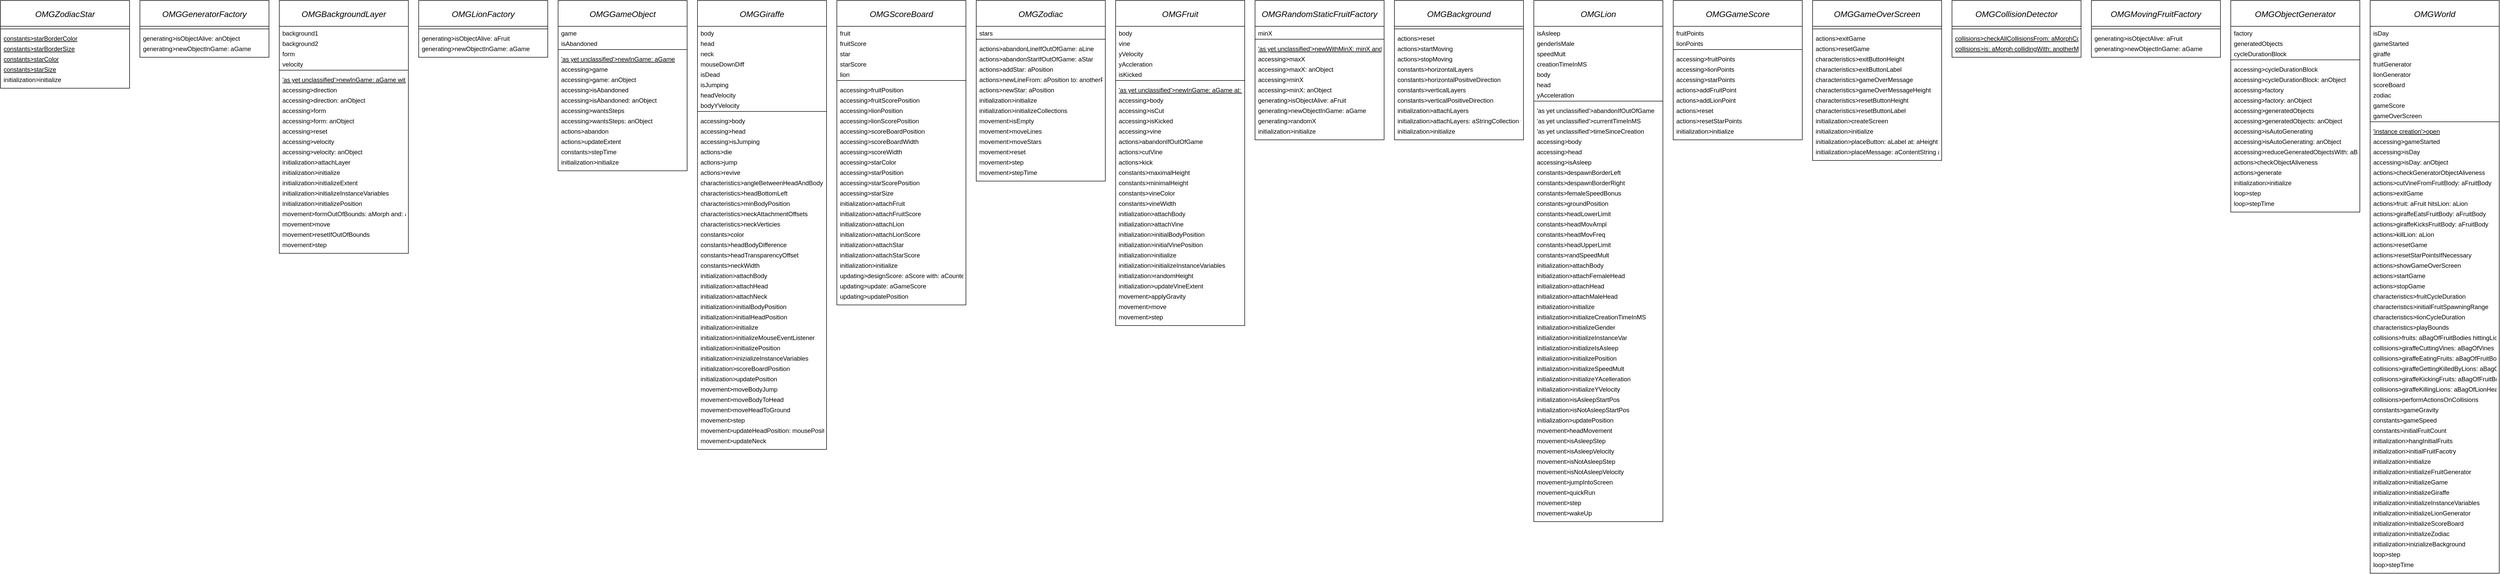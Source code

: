 <mxfile version="22.1.11" type="device"><diagram id="C5RBs43oDa-KdzZeNtuy" name="Page-1"><mxGraphModel dx="1658" dy="889" grid="1" gridSize="10" guides="1" tooltips="1" connect="1" arrows="1" fold="1" page="1" pageScale="1" pageWidth="827" pageHeight="1169" math="0" shadow="0"><root><mxCell id="WIyWlLk6GJQsqaUBKTNV-0" /><mxCell id="WIyWlLk6GJQsqaUBKTNV-1" parent="WIyWlLk6GJQsqaUBKTNV-0" /> 
<mxCell id="zkfFHV4jXpPFQw0GAbJ--1" value="OMGZodiacStar" style="swimlane;fontStyle=2;align=center;verticalAlign=middle;childLayout=stackLayout;horizontal=1;startSize=50;horizontalStack=0;resizeParent=1;resizeLast=0;collapsible=1;marginBottom=10;rounded=0;shadow=0;strokeWidth=1;fontSize=16;" parent="WIyWlLk6GJQsqaUBKTNV-1" vertex="1" >
<mxGeometry x="270" y="0" width="250" height="170" as="geometry">
<mxRectangle x="300" y="50" width="250" height="50" as="alternateBounds" />
</mxGeometry>
</mxCell>
<mxCell id="zkfFHV4jXpPFQw0GAbJ--2" value="" style="line;html=1;strokeWidth=1;align=left;verticalAlign=middle;spacingTop=-1;spacingLeft=3;spacingRight=3;rotatable=0;labelPosition=right;points=[];portConstraint=eastwest;" parent="zkfFHV4jXpPFQw0GAbJ--1" vertex="1">
<mxGeometry y="50" width="250" height="10" as="geometry" />
</mxCell>
<mxCell id="zkfFHV4jXpPFQw0GAbJ--3" value="constants>starBorderColor" style="text;fontStyle=4;align=left;verticalAlign=top;spacingLeft=4;spacingRight=4;overflow=hidden;rotatable=0;points=[[0,0.5],[1,0.5]];portConstraint=eastwest;rounded=0;shadow=0;html=0;" parent="zkfFHV4jXpPFQw0GAbJ--1" vertex="1">
<mxGeometry y="60" width="250" height="20" as="geometry" />
</mxCell>
<mxCell id="zkfFHV4jXpPFQw0GAbJ--4" value="constants>starBorderSize" style="text;fontStyle=4;align=left;verticalAlign=top;spacingLeft=4;spacingRight=4;overflow=hidden;rotatable=0;points=[[0,0.5],[1,0.5]];portConstraint=eastwest;rounded=0;shadow=0;html=0;" parent="zkfFHV4jXpPFQw0GAbJ--1" vertex="1">
<mxGeometry y="80" width="250" height="20" as="geometry" />
</mxCell>
<mxCell id="zkfFHV4jXpPFQw0GAbJ--5" value="constants>starColor" style="text;fontStyle=4;align=left;verticalAlign=top;spacingLeft=4;spacingRight=4;overflow=hidden;rotatable=0;points=[[0,0.5],[1,0.5]];portConstraint=eastwest;rounded=0;shadow=0;html=0;" parent="zkfFHV4jXpPFQw0GAbJ--1" vertex="1">
<mxGeometry y="100" width="250" height="20" as="geometry" />
</mxCell>
<mxCell id="zkfFHV4jXpPFQw0GAbJ--6" value="constants>starSize" style="text;fontStyle=4;align=left;verticalAlign=top;spacingLeft=4;spacingRight=4;overflow=hidden;rotatable=0;points=[[0,0.5],[1,0.5]];portConstraint=eastwest;rounded=0;shadow=0;html=0;" parent="zkfFHV4jXpPFQw0GAbJ--1" vertex="1">
<mxGeometry y="120" width="250" height="20" as="geometry" />
</mxCell>
<mxCell id="zkfFHV4jXpPFQw0GAbJ--7" value="initialization>initialize" style="text;align=left;verticalAlign=top;spacingLeft=4;spacingRight=4;overflow=hidden;rotatable=0;points=[[0,0.5],[1,0.5]];portConstraint=eastwest;rounded=0;shadow=0;html=0;" parent="zkfFHV4jXpPFQw0GAbJ--1" vertex="1">
<mxGeometry y="140" width="250" height="20" as="geometry" />
</mxCell>
<mxCell id="zkfFHV4jXpPFQw0GAbJ--8" value="OMGGeneratorFactory" style="swimlane;fontStyle=2;align=center;verticalAlign=middle;childLayout=stackLayout;horizontal=1;startSize=50;horizontalStack=0;resizeParent=1;resizeLast=0;collapsible=1;marginBottom=10;rounded=0;shadow=0;strokeWidth=1;fontSize=16;" parent="WIyWlLk6GJQsqaUBKTNV-1" vertex="1" >
<mxGeometry x="540" y="0" width="250" height="110" as="geometry">
<mxRectangle x="570" y="50" width="250" height="50" as="alternateBounds" />
</mxGeometry>
</mxCell>
<mxCell id="zkfFHV4jXpPFQw0GAbJ--9" value="" style="line;html=1;strokeWidth=1;align=left;verticalAlign=middle;spacingTop=-1;spacingLeft=3;spacingRight=3;rotatable=0;labelPosition=right;points=[];portConstraint=eastwest;" parent="zkfFHV4jXpPFQw0GAbJ--8" vertex="1">
<mxGeometry y="50" width="250" height="10" as="geometry" />
</mxCell>
<mxCell id="zkfFHV4jXpPFQw0GAbJ--10" value="generating>isObjectAlive: anObject" style="text;align=left;verticalAlign=top;spacingLeft=4;spacingRight=4;overflow=hidden;rotatable=0;points=[[0,0.5],[1,0.5]];portConstraint=eastwest;rounded=0;shadow=0;html=0;" parent="zkfFHV4jXpPFQw0GAbJ--8" vertex="1">
<mxGeometry y="60" width="250" height="20" as="geometry" />
</mxCell>
<mxCell id="zkfFHV4jXpPFQw0GAbJ--11" value="generating>newObjectInGame: aGame" style="text;align=left;verticalAlign=top;spacingLeft=4;spacingRight=4;overflow=hidden;rotatable=0;points=[[0,0.5],[1,0.5]];portConstraint=eastwest;rounded=0;shadow=0;html=0;" parent="zkfFHV4jXpPFQw0GAbJ--8" vertex="1">
<mxGeometry y="80" width="250" height="20" as="geometry" />
</mxCell>
<mxCell id="zkfFHV4jXpPFQw0GAbJ--12" value="OMGBackgroundLayer" style="swimlane;fontStyle=2;align=center;verticalAlign=middle;childLayout=stackLayout;horizontal=1;startSize=50;horizontalStack=0;resizeParent=1;resizeLast=0;collapsible=1;marginBottom=10;rounded=0;shadow=0;strokeWidth=1;fontSize=16;" parent="WIyWlLk6GJQsqaUBKTNV-1" vertex="1" >
<mxGeometry x="810" y="0" width="250" height="490" as="geometry">
<mxRectangle x="840" y="50" width="250" height="50" as="alternateBounds" />
</mxGeometry>
</mxCell>
<mxCell id="zkfFHV4jXpPFQw0GAbJ--13" value="background1" style="text;align=left;verticalAlign=top;spacingLeft=4;spacingRight=4;overflow=hidden;rotatable=0;points=[[0,0.5],[1,0.5]];portConstraint=eastwest;rounded=0;shadow=0;html=0;" parent="zkfFHV4jXpPFQw0GAbJ--12" vertex="1">
<mxGeometry y="50" width="250" height="20" as="geometry" />
</mxCell>
<mxCell id="zkfFHV4jXpPFQw0GAbJ--14" value="background2" style="text;align=left;verticalAlign=top;spacingLeft=4;spacingRight=4;overflow=hidden;rotatable=0;points=[[0,0.5],[1,0.5]];portConstraint=eastwest;rounded=0;shadow=0;html=0;" parent="zkfFHV4jXpPFQw0GAbJ--12" vertex="1">
<mxGeometry y="70" width="250" height="20" as="geometry" />
</mxCell>
<mxCell id="zkfFHV4jXpPFQw0GAbJ--15" value="form" style="text;align=left;verticalAlign=top;spacingLeft=4;spacingRight=4;overflow=hidden;rotatable=0;points=[[0,0.5],[1,0.5]];portConstraint=eastwest;rounded=0;shadow=0;html=0;" parent="zkfFHV4jXpPFQw0GAbJ--12" vertex="1">
<mxGeometry y="90" width="250" height="20" as="geometry" />
</mxCell>
<mxCell id="zkfFHV4jXpPFQw0GAbJ--16" value="velocity" style="text;align=left;verticalAlign=top;spacingLeft=4;spacingRight=4;overflow=hidden;rotatable=0;points=[[0,0.5],[1,0.5]];portConstraint=eastwest;rounded=0;shadow=0;html=0;" parent="zkfFHV4jXpPFQw0GAbJ--12" vertex="1">
<mxGeometry y="110" width="250" height="20" as="geometry" />
</mxCell>
<mxCell id="zkfFHV4jXpPFQw0GAbJ--17" value="" style="line;html=1;strokeWidth=1;align=left;verticalAlign=middle;spacingTop=-1;spacingLeft=3;spacingRight=3;rotatable=0;labelPosition=right;points=[];portConstraint=eastwest;" parent="zkfFHV4jXpPFQw0GAbJ--12" vertex="1">
<mxGeometry y="130" width="250" height="10" as="geometry" />
</mxCell>
<mxCell id="zkfFHV4jXpPFQw0GAbJ--18" value="'as yet unclassified'>newInGame: aGame withForm: aForm andDirection: aDirection withSpeed: aSpeed" style="text;fontStyle=4;align=left;verticalAlign=top;spacingLeft=4;spacingRight=4;overflow=hidden;rotatable=0;points=[[0,0.5],[1,0.5]];portConstraint=eastwest;rounded=0;shadow=0;html=0;" parent="zkfFHV4jXpPFQw0GAbJ--12" vertex="1">
<mxGeometry y="140" width="250" height="20" as="geometry" />
</mxCell>
<mxCell id="zkfFHV4jXpPFQw0GAbJ--19" value="accessing>direction" style="text;align=left;verticalAlign=top;spacingLeft=4;spacingRight=4;overflow=hidden;rotatable=0;points=[[0,0.5],[1,0.5]];portConstraint=eastwest;rounded=0;shadow=0;html=0;" parent="zkfFHV4jXpPFQw0GAbJ--12" vertex="1">
<mxGeometry y="160" width="250" height="20" as="geometry" />
</mxCell>
<mxCell id="zkfFHV4jXpPFQw0GAbJ--20" value="accessing>direction: anObject" style="text;align=left;verticalAlign=top;spacingLeft=4;spacingRight=4;overflow=hidden;rotatable=0;points=[[0,0.5],[1,0.5]];portConstraint=eastwest;rounded=0;shadow=0;html=0;" parent="zkfFHV4jXpPFQw0GAbJ--12" vertex="1">
<mxGeometry y="180" width="250" height="20" as="geometry" />
</mxCell>
<mxCell id="zkfFHV4jXpPFQw0GAbJ--21" value="accessing>form" style="text;align=left;verticalAlign=top;spacingLeft=4;spacingRight=4;overflow=hidden;rotatable=0;points=[[0,0.5],[1,0.5]];portConstraint=eastwest;rounded=0;shadow=0;html=0;" parent="zkfFHV4jXpPFQw0GAbJ--12" vertex="1">
<mxGeometry y="200" width="250" height="20" as="geometry" />
</mxCell>
<mxCell id="zkfFHV4jXpPFQw0GAbJ--22" value="accessing>form: anObject" style="text;align=left;verticalAlign=top;spacingLeft=4;spacingRight=4;overflow=hidden;rotatable=0;points=[[0,0.5],[1,0.5]];portConstraint=eastwest;rounded=0;shadow=0;html=0;" parent="zkfFHV4jXpPFQw0GAbJ--12" vertex="1">
<mxGeometry y="220" width="250" height="20" as="geometry" />
</mxCell>
<mxCell id="zkfFHV4jXpPFQw0GAbJ--23" value="accessing>reset" style="text;align=left;verticalAlign=top;spacingLeft=4;spacingRight=4;overflow=hidden;rotatable=0;points=[[0,0.5],[1,0.5]];portConstraint=eastwest;rounded=0;shadow=0;html=0;" parent="zkfFHV4jXpPFQw0GAbJ--12" vertex="1">
<mxGeometry y="240" width="250" height="20" as="geometry" />
</mxCell>
<mxCell id="zkfFHV4jXpPFQw0GAbJ--24" value="accessing>velocity" style="text;align=left;verticalAlign=top;spacingLeft=4;spacingRight=4;overflow=hidden;rotatable=0;points=[[0,0.5],[1,0.5]];portConstraint=eastwest;rounded=0;shadow=0;html=0;" parent="zkfFHV4jXpPFQw0GAbJ--12" vertex="1">
<mxGeometry y="260" width="250" height="20" as="geometry" />
</mxCell>
<mxCell id="zkfFHV4jXpPFQw0GAbJ--25" value="accessing>velocity: anObject" style="text;align=left;verticalAlign=top;spacingLeft=4;spacingRight=4;overflow=hidden;rotatable=0;points=[[0,0.5],[1,0.5]];portConstraint=eastwest;rounded=0;shadow=0;html=0;" parent="zkfFHV4jXpPFQw0GAbJ--12" vertex="1">
<mxGeometry y="280" width="250" height="20" as="geometry" />
</mxCell>
<mxCell id="zkfFHV4jXpPFQw0GAbJ--26" value="initialization>attachLayer" style="text;align=left;verticalAlign=top;spacingLeft=4;spacingRight=4;overflow=hidden;rotatable=0;points=[[0,0.5],[1,0.5]];portConstraint=eastwest;rounded=0;shadow=0;html=0;" parent="zkfFHV4jXpPFQw0GAbJ--12" vertex="1">
<mxGeometry y="300" width="250" height="20" as="geometry" />
</mxCell>
<mxCell id="zkfFHV4jXpPFQw0GAbJ--27" value="initialization>initialize" style="text;align=left;verticalAlign=top;spacingLeft=4;spacingRight=4;overflow=hidden;rotatable=0;points=[[0,0.5],[1,0.5]];portConstraint=eastwest;rounded=0;shadow=0;html=0;" parent="zkfFHV4jXpPFQw0GAbJ--12" vertex="1">
<mxGeometry y="320" width="250" height="20" as="geometry" />
</mxCell>
<mxCell id="zkfFHV4jXpPFQw0GAbJ--28" value="initialization>initializeExtent" style="text;align=left;verticalAlign=top;spacingLeft=4;spacingRight=4;overflow=hidden;rotatable=0;points=[[0,0.5],[1,0.5]];portConstraint=eastwest;rounded=0;shadow=0;html=0;" parent="zkfFHV4jXpPFQw0GAbJ--12" vertex="1">
<mxGeometry y="340" width="250" height="20" as="geometry" />
</mxCell>
<mxCell id="zkfFHV4jXpPFQw0GAbJ--29" value="initialization>initializeInstanceVariables" style="text;align=left;verticalAlign=top;spacingLeft=4;spacingRight=4;overflow=hidden;rotatable=0;points=[[0,0.5],[1,0.5]];portConstraint=eastwest;rounded=0;shadow=0;html=0;" parent="zkfFHV4jXpPFQw0GAbJ--12" vertex="1">
<mxGeometry y="360" width="250" height="20" as="geometry" />
</mxCell>
<mxCell id="zkfFHV4jXpPFQw0GAbJ--30" value="initialization>initializePosition" style="text;align=left;verticalAlign=top;spacingLeft=4;spacingRight=4;overflow=hidden;rotatable=0;points=[[0,0.5],[1,0.5]];portConstraint=eastwest;rounded=0;shadow=0;html=0;" parent="zkfFHV4jXpPFQw0GAbJ--12" vertex="1">
<mxGeometry y="380" width="250" height="20" as="geometry" />
</mxCell>
<mxCell id="zkfFHV4jXpPFQw0GAbJ--31" value="movement>formOutOfBounds: aMorph and: anotherMorph" style="text;align=left;verticalAlign=top;spacingLeft=4;spacingRight=4;overflow=hidden;rotatable=0;points=[[0,0.5],[1,0.5]];portConstraint=eastwest;rounded=0;shadow=0;html=0;" parent="zkfFHV4jXpPFQw0GAbJ--12" vertex="1">
<mxGeometry y="400" width="250" height="20" as="geometry" />
</mxCell>
<mxCell id="zkfFHV4jXpPFQw0GAbJ--32" value="movement>move" style="text;align=left;verticalAlign=top;spacingLeft=4;spacingRight=4;overflow=hidden;rotatable=0;points=[[0,0.5],[1,0.5]];portConstraint=eastwest;rounded=0;shadow=0;html=0;" parent="zkfFHV4jXpPFQw0GAbJ--12" vertex="1">
<mxGeometry y="420" width="250" height="20" as="geometry" />
</mxCell>
<mxCell id="zkfFHV4jXpPFQw0GAbJ--33" value="movement>resetIfOutOfBounds" style="text;align=left;verticalAlign=top;spacingLeft=4;spacingRight=4;overflow=hidden;rotatable=0;points=[[0,0.5],[1,0.5]];portConstraint=eastwest;rounded=0;shadow=0;html=0;" parent="zkfFHV4jXpPFQw0GAbJ--12" vertex="1">
<mxGeometry y="440" width="250" height="20" as="geometry" />
</mxCell>
<mxCell id="zkfFHV4jXpPFQw0GAbJ--34" value="movement>step" style="text;align=left;verticalAlign=top;spacingLeft=4;spacingRight=4;overflow=hidden;rotatable=0;points=[[0,0.5],[1,0.5]];portConstraint=eastwest;rounded=0;shadow=0;html=0;" parent="zkfFHV4jXpPFQw0GAbJ--12" vertex="1">
<mxGeometry y="460" width="250" height="20" as="geometry" />
</mxCell>
<mxCell id="zkfFHV4jXpPFQw0GAbJ--35" value="OMGLionFactory" style="swimlane;fontStyle=2;align=center;verticalAlign=middle;childLayout=stackLayout;horizontal=1;startSize=50;horizontalStack=0;resizeParent=1;resizeLast=0;collapsible=1;marginBottom=10;rounded=0;shadow=0;strokeWidth=1;fontSize=16;" parent="WIyWlLk6GJQsqaUBKTNV-1" vertex="1" >
<mxGeometry x="1080" y="0" width="250" height="110" as="geometry">
<mxRectangle x="1110" y="50" width="250" height="50" as="alternateBounds" />
</mxGeometry>
</mxCell>
<mxCell id="zkfFHV4jXpPFQw0GAbJ--36" value="" style="line;html=1;strokeWidth=1;align=left;verticalAlign=middle;spacingTop=-1;spacingLeft=3;spacingRight=3;rotatable=0;labelPosition=right;points=[];portConstraint=eastwest;" parent="zkfFHV4jXpPFQw0GAbJ--35" vertex="1">
<mxGeometry y="50" width="250" height="10" as="geometry" />
</mxCell>
<mxCell id="zkfFHV4jXpPFQw0GAbJ--37" value="generating>isObjectAlive: aFruit" style="text;align=left;verticalAlign=top;spacingLeft=4;spacingRight=4;overflow=hidden;rotatable=0;points=[[0,0.5],[1,0.5]];portConstraint=eastwest;rounded=0;shadow=0;html=0;" parent="zkfFHV4jXpPFQw0GAbJ--35" vertex="1">
<mxGeometry y="60" width="250" height="20" as="geometry" />
</mxCell>
<mxCell id="zkfFHV4jXpPFQw0GAbJ--38" value="generating>newObjectInGame: aGame" style="text;align=left;verticalAlign=top;spacingLeft=4;spacingRight=4;overflow=hidden;rotatable=0;points=[[0,0.5],[1,0.5]];portConstraint=eastwest;rounded=0;shadow=0;html=0;" parent="zkfFHV4jXpPFQw0GAbJ--35" vertex="1">
<mxGeometry y="80" width="250" height="20" as="geometry" />
</mxCell>
<mxCell id="zkfFHV4jXpPFQw0GAbJ--39" value="OMGGameObject" style="swimlane;fontStyle=2;align=center;verticalAlign=middle;childLayout=stackLayout;horizontal=1;startSize=50;horizontalStack=0;resizeParent=1;resizeLast=0;collapsible=1;marginBottom=10;rounded=0;shadow=0;strokeWidth=1;fontSize=16;" parent="WIyWlLk6GJQsqaUBKTNV-1" vertex="1" >
<mxGeometry x="1350" y="0" width="250" height="330" as="geometry">
<mxRectangle x="1380" y="50" width="250" height="50" as="alternateBounds" />
</mxGeometry>
</mxCell>
<mxCell id="zkfFHV4jXpPFQw0GAbJ--40" value="game" style="text;align=left;verticalAlign=top;spacingLeft=4;spacingRight=4;overflow=hidden;rotatable=0;points=[[0,0.5],[1,0.5]];portConstraint=eastwest;rounded=0;shadow=0;html=0;" parent="zkfFHV4jXpPFQw0GAbJ--39" vertex="1">
<mxGeometry y="50" width="250" height="20" as="geometry" />
</mxCell>
<mxCell id="zkfFHV4jXpPFQw0GAbJ--41" value="isAbandoned" style="text;align=left;verticalAlign=top;spacingLeft=4;spacingRight=4;overflow=hidden;rotatable=0;points=[[0,0.5],[1,0.5]];portConstraint=eastwest;rounded=0;shadow=0;html=0;" parent="zkfFHV4jXpPFQw0GAbJ--39" vertex="1">
<mxGeometry y="70" width="250" height="20" as="geometry" />
</mxCell>
<mxCell id="zkfFHV4jXpPFQw0GAbJ--42" value="" style="line;html=1;strokeWidth=1;align=left;verticalAlign=middle;spacingTop=-1;spacingLeft=3;spacingRight=3;rotatable=0;labelPosition=right;points=[];portConstraint=eastwest;" parent="zkfFHV4jXpPFQw0GAbJ--39" vertex="1">
<mxGeometry y="90" width="250" height="10" as="geometry" />
</mxCell>
<mxCell id="zkfFHV4jXpPFQw0GAbJ--43" value="'as yet unclassified'>newInGame: aGame" style="text;fontStyle=4;align=left;verticalAlign=top;spacingLeft=4;spacingRight=4;overflow=hidden;rotatable=0;points=[[0,0.5],[1,0.5]];portConstraint=eastwest;rounded=0;shadow=0;html=0;" parent="zkfFHV4jXpPFQw0GAbJ--39" vertex="1">
<mxGeometry y="100" width="250" height="20" as="geometry" />
</mxCell>
<mxCell id="zkfFHV4jXpPFQw0GAbJ--44" value="accessing>game" style="text;align=left;verticalAlign=top;spacingLeft=4;spacingRight=4;overflow=hidden;rotatable=0;points=[[0,0.5],[1,0.5]];portConstraint=eastwest;rounded=0;shadow=0;html=0;" parent="zkfFHV4jXpPFQw0GAbJ--39" vertex="1">
<mxGeometry y="120" width="250" height="20" as="geometry" />
</mxCell>
<mxCell id="zkfFHV4jXpPFQw0GAbJ--45" value="accessing>game: anObject" style="text;align=left;verticalAlign=top;spacingLeft=4;spacingRight=4;overflow=hidden;rotatable=0;points=[[0,0.5],[1,0.5]];portConstraint=eastwest;rounded=0;shadow=0;html=0;" parent="zkfFHV4jXpPFQw0GAbJ--39" vertex="1">
<mxGeometry y="140" width="250" height="20" as="geometry" />
</mxCell>
<mxCell id="zkfFHV4jXpPFQw0GAbJ--46" value="accessing>isAbandoned" style="text;align=left;verticalAlign=top;spacingLeft=4;spacingRight=4;overflow=hidden;rotatable=0;points=[[0,0.5],[1,0.5]];portConstraint=eastwest;rounded=0;shadow=0;html=0;" parent="zkfFHV4jXpPFQw0GAbJ--39" vertex="1">
<mxGeometry y="160" width="250" height="20" as="geometry" />
</mxCell>
<mxCell id="zkfFHV4jXpPFQw0GAbJ--47" value="accessing>isAbandoned: anObject" style="text;align=left;verticalAlign=top;spacingLeft=4;spacingRight=4;overflow=hidden;rotatable=0;points=[[0,0.5],[1,0.5]];portConstraint=eastwest;rounded=0;shadow=0;html=0;" parent="zkfFHV4jXpPFQw0GAbJ--39" vertex="1">
<mxGeometry y="180" width="250" height="20" as="geometry" />
</mxCell>
<mxCell id="zkfFHV4jXpPFQw0GAbJ--48" value="accessing>wantsSteps" style="text;align=left;verticalAlign=top;spacingLeft=4;spacingRight=4;overflow=hidden;rotatable=0;points=[[0,0.5],[1,0.5]];portConstraint=eastwest;rounded=0;shadow=0;html=0;" parent="zkfFHV4jXpPFQw0GAbJ--39" vertex="1">
<mxGeometry y="200" width="250" height="20" as="geometry" />
</mxCell>
<mxCell id="zkfFHV4jXpPFQw0GAbJ--49" value="accessing>wantsSteps: anObject" style="text;align=left;verticalAlign=top;spacingLeft=4;spacingRight=4;overflow=hidden;rotatable=0;points=[[0,0.5],[1,0.5]];portConstraint=eastwest;rounded=0;shadow=0;html=0;" parent="zkfFHV4jXpPFQw0GAbJ--39" vertex="1">
<mxGeometry y="220" width="250" height="20" as="geometry" />
</mxCell>
<mxCell id="zkfFHV4jXpPFQw0GAbJ--50" value="actions>abandon" style="text;align=left;verticalAlign=top;spacingLeft=4;spacingRight=4;overflow=hidden;rotatable=0;points=[[0,0.5],[1,0.5]];portConstraint=eastwest;rounded=0;shadow=0;html=0;" parent="zkfFHV4jXpPFQw0GAbJ--39" vertex="1">
<mxGeometry y="240" width="250" height="20" as="geometry" />
</mxCell>
<mxCell id="zkfFHV4jXpPFQw0GAbJ--51" value="actions>updateExtent" style="text;align=left;verticalAlign=top;spacingLeft=4;spacingRight=4;overflow=hidden;rotatable=0;points=[[0,0.5],[1,0.5]];portConstraint=eastwest;rounded=0;shadow=0;html=0;" parent="zkfFHV4jXpPFQw0GAbJ--39" vertex="1">
<mxGeometry y="260" width="250" height="20" as="geometry" />
</mxCell>
<mxCell id="zkfFHV4jXpPFQw0GAbJ--52" value="constants>stepTime" style="text;align=left;verticalAlign=top;spacingLeft=4;spacingRight=4;overflow=hidden;rotatable=0;points=[[0,0.5],[1,0.5]];portConstraint=eastwest;rounded=0;shadow=0;html=0;" parent="zkfFHV4jXpPFQw0GAbJ--39" vertex="1">
<mxGeometry y="280" width="250" height="20" as="geometry" />
</mxCell>
<mxCell id="zkfFHV4jXpPFQw0GAbJ--53" value="initialization>initialize" style="text;align=left;verticalAlign=top;spacingLeft=4;spacingRight=4;overflow=hidden;rotatable=0;points=[[0,0.5],[1,0.5]];portConstraint=eastwest;rounded=0;shadow=0;html=0;" parent="zkfFHV4jXpPFQw0GAbJ--39" vertex="1">
<mxGeometry y="300" width="250" height="20" as="geometry" />
</mxCell>
<mxCell id="zkfFHV4jXpPFQw0GAbJ--54" value="OMGGiraffe" style="swimlane;fontStyle=2;align=center;verticalAlign=middle;childLayout=stackLayout;horizontal=1;startSize=50;horizontalStack=0;resizeParent=1;resizeLast=0;collapsible=1;marginBottom=10;rounded=0;shadow=0;strokeWidth=1;fontSize=16;" parent="WIyWlLk6GJQsqaUBKTNV-1" vertex="1" >
<mxGeometry x="1620" y="0" width="250" height="870" as="geometry">
<mxRectangle x="1650" y="50" width="250" height="50" as="alternateBounds" />
</mxGeometry>
</mxCell>
<mxCell id="zkfFHV4jXpPFQw0GAbJ--55" value="body" style="text;align=left;verticalAlign=top;spacingLeft=4;spacingRight=4;overflow=hidden;rotatable=0;points=[[0,0.5],[1,0.5]];portConstraint=eastwest;rounded=0;shadow=0;html=0;" parent="zkfFHV4jXpPFQw0GAbJ--54" vertex="1">
<mxGeometry y="50" width="250" height="20" as="geometry" />
</mxCell>
<mxCell id="zkfFHV4jXpPFQw0GAbJ--56" value="head" style="text;align=left;verticalAlign=top;spacingLeft=4;spacingRight=4;overflow=hidden;rotatable=0;points=[[0,0.5],[1,0.5]];portConstraint=eastwest;rounded=0;shadow=0;html=0;" parent="zkfFHV4jXpPFQw0GAbJ--54" vertex="1">
<mxGeometry y="70" width="250" height="20" as="geometry" />
</mxCell>
<mxCell id="zkfFHV4jXpPFQw0GAbJ--57" value="neck" style="text;align=left;verticalAlign=top;spacingLeft=4;spacingRight=4;overflow=hidden;rotatable=0;points=[[0,0.5],[1,0.5]];portConstraint=eastwest;rounded=0;shadow=0;html=0;" parent="zkfFHV4jXpPFQw0GAbJ--54" vertex="1">
<mxGeometry y="90" width="250" height="20" as="geometry" />
</mxCell>
<mxCell id="zkfFHV4jXpPFQw0GAbJ--58" value="mouseDownDiff" style="text;align=left;verticalAlign=top;spacingLeft=4;spacingRight=4;overflow=hidden;rotatable=0;points=[[0,0.5],[1,0.5]];portConstraint=eastwest;rounded=0;shadow=0;html=0;" parent="zkfFHV4jXpPFQw0GAbJ--54" vertex="1">
<mxGeometry y="110" width="250" height="20" as="geometry" />
</mxCell>
<mxCell id="zkfFHV4jXpPFQw0GAbJ--59" value="isDead" style="text;align=left;verticalAlign=top;spacingLeft=4;spacingRight=4;overflow=hidden;rotatable=0;points=[[0,0.5],[1,0.5]];portConstraint=eastwest;rounded=0;shadow=0;html=0;" parent="zkfFHV4jXpPFQw0GAbJ--54" vertex="1">
<mxGeometry y="130" width="250" height="20" as="geometry" />
</mxCell>
<mxCell id="zkfFHV4jXpPFQw0GAbJ--60" value="isJumping" style="text;align=left;verticalAlign=top;spacingLeft=4;spacingRight=4;overflow=hidden;rotatable=0;points=[[0,0.5],[1,0.5]];portConstraint=eastwest;rounded=0;shadow=0;html=0;" parent="zkfFHV4jXpPFQw0GAbJ--54" vertex="1">
<mxGeometry y="150" width="250" height="20" as="geometry" />
</mxCell>
<mxCell id="zkfFHV4jXpPFQw0GAbJ--61" value="headVelocity" style="text;align=left;verticalAlign=top;spacingLeft=4;spacingRight=4;overflow=hidden;rotatable=0;points=[[0,0.5],[1,0.5]];portConstraint=eastwest;rounded=0;shadow=0;html=0;" parent="zkfFHV4jXpPFQw0GAbJ--54" vertex="1">
<mxGeometry y="170" width="250" height="20" as="geometry" />
</mxCell>
<mxCell id="zkfFHV4jXpPFQw0GAbJ--62" value="bodyYVelocity" style="text;align=left;verticalAlign=top;spacingLeft=4;spacingRight=4;overflow=hidden;rotatable=0;points=[[0,0.5],[1,0.5]];portConstraint=eastwest;rounded=0;shadow=0;html=0;" parent="zkfFHV4jXpPFQw0GAbJ--54" vertex="1">
<mxGeometry y="190" width="250" height="20" as="geometry" />
</mxCell>
<mxCell id="zkfFHV4jXpPFQw0GAbJ--63" value="" style="line;html=1;strokeWidth=1;align=left;verticalAlign=middle;spacingTop=-1;spacingLeft=3;spacingRight=3;rotatable=0;labelPosition=right;points=[];portConstraint=eastwest;" parent="zkfFHV4jXpPFQw0GAbJ--54" vertex="1">
<mxGeometry y="210" width="250" height="10" as="geometry" />
</mxCell>
<mxCell id="zkfFHV4jXpPFQw0GAbJ--64" value="accessing>body" style="text;align=left;verticalAlign=top;spacingLeft=4;spacingRight=4;overflow=hidden;rotatable=0;points=[[0,0.5],[1,0.5]];portConstraint=eastwest;rounded=0;shadow=0;html=0;" parent="zkfFHV4jXpPFQw0GAbJ--54" vertex="1">
<mxGeometry y="220" width="250" height="20" as="geometry" />
</mxCell>
<mxCell id="zkfFHV4jXpPFQw0GAbJ--65" value="accessing>head" style="text;align=left;verticalAlign=top;spacingLeft=4;spacingRight=4;overflow=hidden;rotatable=0;points=[[0,0.5],[1,0.5]];portConstraint=eastwest;rounded=0;shadow=0;html=0;" parent="zkfFHV4jXpPFQw0GAbJ--54" vertex="1">
<mxGeometry y="240" width="250" height="20" as="geometry" />
</mxCell>
<mxCell id="zkfFHV4jXpPFQw0GAbJ--66" value="accessing>isJumping" style="text;align=left;verticalAlign=top;spacingLeft=4;spacingRight=4;overflow=hidden;rotatable=0;points=[[0,0.5],[1,0.5]];portConstraint=eastwest;rounded=0;shadow=0;html=0;" parent="zkfFHV4jXpPFQw0GAbJ--54" vertex="1">
<mxGeometry y="260" width="250" height="20" as="geometry" />
</mxCell>
<mxCell id="zkfFHV4jXpPFQw0GAbJ--67" value="actions>die" style="text;align=left;verticalAlign=top;spacingLeft=4;spacingRight=4;overflow=hidden;rotatable=0;points=[[0,0.5],[1,0.5]];portConstraint=eastwest;rounded=0;shadow=0;html=0;" parent="zkfFHV4jXpPFQw0GAbJ--54" vertex="1">
<mxGeometry y="280" width="250" height="20" as="geometry" />
</mxCell>
<mxCell id="zkfFHV4jXpPFQw0GAbJ--68" value="actions>jump" style="text;align=left;verticalAlign=top;spacingLeft=4;spacingRight=4;overflow=hidden;rotatable=0;points=[[0,0.5],[1,0.5]];portConstraint=eastwest;rounded=0;shadow=0;html=0;" parent="zkfFHV4jXpPFQw0GAbJ--54" vertex="1">
<mxGeometry y="300" width="250" height="20" as="geometry" />
</mxCell>
<mxCell id="zkfFHV4jXpPFQw0GAbJ--69" value="actions>revive" style="text;align=left;verticalAlign=top;spacingLeft=4;spacingRight=4;overflow=hidden;rotatable=0;points=[[0,0.5],[1,0.5]];portConstraint=eastwest;rounded=0;shadow=0;html=0;" parent="zkfFHV4jXpPFQw0GAbJ--54" vertex="1">
<mxGeometry y="320" width="250" height="20" as="geometry" />
</mxCell>
<mxCell id="zkfFHV4jXpPFQw0GAbJ--70" value="characteristics>angleBetweenHeadAndBody" style="text;align=left;verticalAlign=top;spacingLeft=4;spacingRight=4;overflow=hidden;rotatable=0;points=[[0,0.5],[1,0.5]];portConstraint=eastwest;rounded=0;shadow=0;html=0;" parent="zkfFHV4jXpPFQw0GAbJ--54" vertex="1">
<mxGeometry y="340" width="250" height="20" as="geometry" />
</mxCell>
<mxCell id="zkfFHV4jXpPFQw0GAbJ--71" value="characteristics>headBottomLeft" style="text;align=left;verticalAlign=top;spacingLeft=4;spacingRight=4;overflow=hidden;rotatable=0;points=[[0,0.5],[1,0.5]];portConstraint=eastwest;rounded=0;shadow=0;html=0;" parent="zkfFHV4jXpPFQw0GAbJ--54" vertex="1">
<mxGeometry y="360" width="250" height="20" as="geometry" />
</mxCell>
<mxCell id="zkfFHV4jXpPFQw0GAbJ--72" value="characteristics>minBodyPosition" style="text;align=left;verticalAlign=top;spacingLeft=4;spacingRight=4;overflow=hidden;rotatable=0;points=[[0,0.5],[1,0.5]];portConstraint=eastwest;rounded=0;shadow=0;html=0;" parent="zkfFHV4jXpPFQw0GAbJ--54" vertex="1">
<mxGeometry y="380" width="250" height="20" as="geometry" />
</mxCell>
<mxCell id="zkfFHV4jXpPFQw0GAbJ--73" value="characteristics>neckAttachmentOffsets" style="text;align=left;verticalAlign=top;spacingLeft=4;spacingRight=4;overflow=hidden;rotatable=0;points=[[0,0.5],[1,0.5]];portConstraint=eastwest;rounded=0;shadow=0;html=0;" parent="zkfFHV4jXpPFQw0GAbJ--54" vertex="1">
<mxGeometry y="400" width="250" height="20" as="geometry" />
</mxCell>
<mxCell id="zkfFHV4jXpPFQw0GAbJ--74" value="characteristics>neckVerticies" style="text;align=left;verticalAlign=top;spacingLeft=4;spacingRight=4;overflow=hidden;rotatable=0;points=[[0,0.5],[1,0.5]];portConstraint=eastwest;rounded=0;shadow=0;html=0;" parent="zkfFHV4jXpPFQw0GAbJ--54" vertex="1">
<mxGeometry y="420" width="250" height="20" as="geometry" />
</mxCell>
<mxCell id="zkfFHV4jXpPFQw0GAbJ--75" value="constants>color" style="text;align=left;verticalAlign=top;spacingLeft=4;spacingRight=4;overflow=hidden;rotatable=0;points=[[0,0.5],[1,0.5]];portConstraint=eastwest;rounded=0;shadow=0;html=0;" parent="zkfFHV4jXpPFQw0GAbJ--54" vertex="1">
<mxGeometry y="440" width="250" height="20" as="geometry" />
</mxCell>
<mxCell id="zkfFHV4jXpPFQw0GAbJ--76" value="constants>headBodyDifference" style="text;align=left;verticalAlign=top;spacingLeft=4;spacingRight=4;overflow=hidden;rotatable=0;points=[[0,0.5],[1,0.5]];portConstraint=eastwest;rounded=0;shadow=0;html=0;" parent="zkfFHV4jXpPFQw0GAbJ--54" vertex="1">
<mxGeometry y="460" width="250" height="20" as="geometry" />
</mxCell>
<mxCell id="zkfFHV4jXpPFQw0GAbJ--77" value="constants>headTransparencyOffset" style="text;align=left;verticalAlign=top;spacingLeft=4;spacingRight=4;overflow=hidden;rotatable=0;points=[[0,0.5],[1,0.5]];portConstraint=eastwest;rounded=0;shadow=0;html=0;" parent="zkfFHV4jXpPFQw0GAbJ--54" vertex="1">
<mxGeometry y="480" width="250" height="20" as="geometry" />
</mxCell>
<mxCell id="zkfFHV4jXpPFQw0GAbJ--78" value="constants>neckWidth" style="text;align=left;verticalAlign=top;spacingLeft=4;spacingRight=4;overflow=hidden;rotatable=0;points=[[0,0.5],[1,0.5]];portConstraint=eastwest;rounded=0;shadow=0;html=0;" parent="zkfFHV4jXpPFQw0GAbJ--54" vertex="1">
<mxGeometry y="500" width="250" height="20" as="geometry" />
</mxCell>
<mxCell id="zkfFHV4jXpPFQw0GAbJ--79" value="initialization>attachBody" style="text;align=left;verticalAlign=top;spacingLeft=4;spacingRight=4;overflow=hidden;rotatable=0;points=[[0,0.5],[1,0.5]];portConstraint=eastwest;rounded=0;shadow=0;html=0;" parent="zkfFHV4jXpPFQw0GAbJ--54" vertex="1">
<mxGeometry y="520" width="250" height="20" as="geometry" />
</mxCell>
<mxCell id="zkfFHV4jXpPFQw0GAbJ--80" value="initialization>attachHead" style="text;align=left;verticalAlign=top;spacingLeft=4;spacingRight=4;overflow=hidden;rotatable=0;points=[[0,0.5],[1,0.5]];portConstraint=eastwest;rounded=0;shadow=0;html=0;" parent="zkfFHV4jXpPFQw0GAbJ--54" vertex="1">
<mxGeometry y="540" width="250" height="20" as="geometry" />
</mxCell>
<mxCell id="zkfFHV4jXpPFQw0GAbJ--81" value="initialization>attachNeck" style="text;align=left;verticalAlign=top;spacingLeft=4;spacingRight=4;overflow=hidden;rotatable=0;points=[[0,0.5],[1,0.5]];portConstraint=eastwest;rounded=0;shadow=0;html=0;" parent="zkfFHV4jXpPFQw0GAbJ--54" vertex="1">
<mxGeometry y="560" width="250" height="20" as="geometry" />
</mxCell>
<mxCell id="zkfFHV4jXpPFQw0GAbJ--82" value="initialization>initialBodyPosition" style="text;align=left;verticalAlign=top;spacingLeft=4;spacingRight=4;overflow=hidden;rotatable=0;points=[[0,0.5],[1,0.5]];portConstraint=eastwest;rounded=0;shadow=0;html=0;" parent="zkfFHV4jXpPFQw0GAbJ--54" vertex="1">
<mxGeometry y="580" width="250" height="20" as="geometry" />
</mxCell>
<mxCell id="zkfFHV4jXpPFQw0GAbJ--83" value="initialization>initialHeadPosition" style="text;align=left;verticalAlign=top;spacingLeft=4;spacingRight=4;overflow=hidden;rotatable=0;points=[[0,0.5],[1,0.5]];portConstraint=eastwest;rounded=0;shadow=0;html=0;" parent="zkfFHV4jXpPFQw0GAbJ--54" vertex="1">
<mxGeometry y="600" width="250" height="20" as="geometry" />
</mxCell>
<mxCell id="zkfFHV4jXpPFQw0GAbJ--84" value="initialization>initialize" style="text;align=left;verticalAlign=top;spacingLeft=4;spacingRight=4;overflow=hidden;rotatable=0;points=[[0,0.5],[1,0.5]];portConstraint=eastwest;rounded=0;shadow=0;html=0;" parent="zkfFHV4jXpPFQw0GAbJ--54" vertex="1">
<mxGeometry y="620" width="250" height="20" as="geometry" />
</mxCell>
<mxCell id="zkfFHV4jXpPFQw0GAbJ--85" value="initialization>initializeMouseEventListener" style="text;align=left;verticalAlign=top;spacingLeft=4;spacingRight=4;overflow=hidden;rotatable=0;points=[[0,0.5],[1,0.5]];portConstraint=eastwest;rounded=0;shadow=0;html=0;" parent="zkfFHV4jXpPFQw0GAbJ--54" vertex="1">
<mxGeometry y="640" width="250" height="20" as="geometry" />
</mxCell>
<mxCell id="zkfFHV4jXpPFQw0GAbJ--86" value="initialization>initializePosition" style="text;align=left;verticalAlign=top;spacingLeft=4;spacingRight=4;overflow=hidden;rotatable=0;points=[[0,0.5],[1,0.5]];portConstraint=eastwest;rounded=0;shadow=0;html=0;" parent="zkfFHV4jXpPFQw0GAbJ--54" vertex="1">
<mxGeometry y="660" width="250" height="20" as="geometry" />
</mxCell>
<mxCell id="zkfFHV4jXpPFQw0GAbJ--87" value="initialization>inizializeInstanceVariables" style="text;align=left;verticalAlign=top;spacingLeft=4;spacingRight=4;overflow=hidden;rotatable=0;points=[[0,0.5],[1,0.5]];portConstraint=eastwest;rounded=0;shadow=0;html=0;" parent="zkfFHV4jXpPFQw0GAbJ--54" vertex="1">
<mxGeometry y="680" width="250" height="20" as="geometry" />
</mxCell>
<mxCell id="zkfFHV4jXpPFQw0GAbJ--88" value="initialization>scoreBoardPosition" style="text;align=left;verticalAlign=top;spacingLeft=4;spacingRight=4;overflow=hidden;rotatable=0;points=[[0,0.5],[1,0.5]];portConstraint=eastwest;rounded=0;shadow=0;html=0;" parent="zkfFHV4jXpPFQw0GAbJ--54" vertex="1">
<mxGeometry y="700" width="250" height="20" as="geometry" />
</mxCell>
<mxCell id="zkfFHV4jXpPFQw0GAbJ--89" value="initialization>updatePosition" style="text;align=left;verticalAlign=top;spacingLeft=4;spacingRight=4;overflow=hidden;rotatable=0;points=[[0,0.5],[1,0.5]];portConstraint=eastwest;rounded=0;shadow=0;html=0;" parent="zkfFHV4jXpPFQw0GAbJ--54" vertex="1">
<mxGeometry y="720" width="250" height="20" as="geometry" />
</mxCell>
<mxCell id="zkfFHV4jXpPFQw0GAbJ--90" value="movement>moveBodyJump" style="text;align=left;verticalAlign=top;spacingLeft=4;spacingRight=4;overflow=hidden;rotatable=0;points=[[0,0.5],[1,0.5]];portConstraint=eastwest;rounded=0;shadow=0;html=0;" parent="zkfFHV4jXpPFQw0GAbJ--54" vertex="1">
<mxGeometry y="740" width="250" height="20" as="geometry" />
</mxCell>
<mxCell id="zkfFHV4jXpPFQw0GAbJ--91" value="movement>moveBodyToHead" style="text;align=left;verticalAlign=top;spacingLeft=4;spacingRight=4;overflow=hidden;rotatable=0;points=[[0,0.5],[1,0.5]];portConstraint=eastwest;rounded=0;shadow=0;html=0;" parent="zkfFHV4jXpPFQw0GAbJ--54" vertex="1">
<mxGeometry y="760" width="250" height="20" as="geometry" />
</mxCell>
<mxCell id="zkfFHV4jXpPFQw0GAbJ--92" value="movement>moveHeadToGround" style="text;align=left;verticalAlign=top;spacingLeft=4;spacingRight=4;overflow=hidden;rotatable=0;points=[[0,0.5],[1,0.5]];portConstraint=eastwest;rounded=0;shadow=0;html=0;" parent="zkfFHV4jXpPFQw0GAbJ--54" vertex="1">
<mxGeometry y="780" width="250" height="20" as="geometry" />
</mxCell>
<mxCell id="zkfFHV4jXpPFQw0GAbJ--93" value="movement>step" style="text;align=left;verticalAlign=top;spacingLeft=4;spacingRight=4;overflow=hidden;rotatable=0;points=[[0,0.5],[1,0.5]];portConstraint=eastwest;rounded=0;shadow=0;html=0;" parent="zkfFHV4jXpPFQw0GAbJ--54" vertex="1">
<mxGeometry y="800" width="250" height="20" as="geometry" />
</mxCell>
<mxCell id="zkfFHV4jXpPFQw0GAbJ--94" value="movement>updateHeadPosition: mousePosition" style="text;align=left;verticalAlign=top;spacingLeft=4;spacingRight=4;overflow=hidden;rotatable=0;points=[[0,0.5],[1,0.5]];portConstraint=eastwest;rounded=0;shadow=0;html=0;" parent="zkfFHV4jXpPFQw0GAbJ--54" vertex="1">
<mxGeometry y="820" width="250" height="20" as="geometry" />
</mxCell>
<mxCell id="zkfFHV4jXpPFQw0GAbJ--95" value="movement>updateNeck" style="text;align=left;verticalAlign=top;spacingLeft=4;spacingRight=4;overflow=hidden;rotatable=0;points=[[0,0.5],[1,0.5]];portConstraint=eastwest;rounded=0;shadow=0;html=0;" parent="zkfFHV4jXpPFQw0GAbJ--54" vertex="1">
<mxGeometry y="840" width="250" height="20" as="geometry" />
</mxCell>
<mxCell id="zkfFHV4jXpPFQw0GAbJ--96" value="OMGScoreBoard" style="swimlane;fontStyle=2;align=center;verticalAlign=middle;childLayout=stackLayout;horizontal=1;startSize=50;horizontalStack=0;resizeParent=1;resizeLast=0;collapsible=1;marginBottom=10;rounded=0;shadow=0;strokeWidth=1;fontSize=16;" parent="WIyWlLk6GJQsqaUBKTNV-1" vertex="1" >
<mxGeometry x="1890" y="0" width="250" height="590" as="geometry">
<mxRectangle x="1920" y="50" width="250" height="50" as="alternateBounds" />
</mxGeometry>
</mxCell>
<mxCell id="zkfFHV4jXpPFQw0GAbJ--97" value="fruit" style="text;align=left;verticalAlign=top;spacingLeft=4;spacingRight=4;overflow=hidden;rotatable=0;points=[[0,0.5],[1,0.5]];portConstraint=eastwest;rounded=0;shadow=0;html=0;" parent="zkfFHV4jXpPFQw0GAbJ--96" vertex="1">
<mxGeometry y="50" width="250" height="20" as="geometry" />
</mxCell>
<mxCell id="zkfFHV4jXpPFQw0GAbJ--98" value="fruitScore" style="text;align=left;verticalAlign=top;spacingLeft=4;spacingRight=4;overflow=hidden;rotatable=0;points=[[0,0.5],[1,0.5]];portConstraint=eastwest;rounded=0;shadow=0;html=0;" parent="zkfFHV4jXpPFQw0GAbJ--96" vertex="1">
<mxGeometry y="70" width="250" height="20" as="geometry" />
</mxCell>
<mxCell id="zkfFHV4jXpPFQw0GAbJ--99" value="star" style="text;align=left;verticalAlign=top;spacingLeft=4;spacingRight=4;overflow=hidden;rotatable=0;points=[[0,0.5],[1,0.5]];portConstraint=eastwest;rounded=0;shadow=0;html=0;" parent="zkfFHV4jXpPFQw0GAbJ--96" vertex="1">
<mxGeometry y="90" width="250" height="20" as="geometry" />
</mxCell>
<mxCell id="zkfFHV4jXpPFQw0GAbJ--100" value="starScore" style="text;align=left;verticalAlign=top;spacingLeft=4;spacingRight=4;overflow=hidden;rotatable=0;points=[[0,0.5],[1,0.5]];portConstraint=eastwest;rounded=0;shadow=0;html=0;" parent="zkfFHV4jXpPFQw0GAbJ--96" vertex="1">
<mxGeometry y="110" width="250" height="20" as="geometry" />
</mxCell>
<mxCell id="zkfFHV4jXpPFQw0GAbJ--101" value="lion" style="text;align=left;verticalAlign=top;spacingLeft=4;spacingRight=4;overflow=hidden;rotatable=0;points=[[0,0.5],[1,0.5]];portConstraint=eastwest;rounded=0;shadow=0;html=0;" parent="zkfFHV4jXpPFQw0GAbJ--96" vertex="1">
<mxGeometry y="130" width="250" height="20" as="geometry" />
</mxCell>
<mxCell id="zkfFHV4jXpPFQw0GAbJ--102" value="" style="line;html=1;strokeWidth=1;align=left;verticalAlign=middle;spacingTop=-1;spacingLeft=3;spacingRight=3;rotatable=0;labelPosition=right;points=[];portConstraint=eastwest;" parent="zkfFHV4jXpPFQw0GAbJ--96" vertex="1">
<mxGeometry y="150" width="250" height="10" as="geometry" />
</mxCell>
<mxCell id="zkfFHV4jXpPFQw0GAbJ--103" value="accessing>fruitPosition" style="text;align=left;verticalAlign=top;spacingLeft=4;spacingRight=4;overflow=hidden;rotatable=0;points=[[0,0.5],[1,0.5]];portConstraint=eastwest;rounded=0;shadow=0;html=0;" parent="zkfFHV4jXpPFQw0GAbJ--96" vertex="1">
<mxGeometry y="160" width="250" height="20" as="geometry" />
</mxCell>
<mxCell id="zkfFHV4jXpPFQw0GAbJ--104" value="accessing>fruitScorePosition" style="text;align=left;verticalAlign=top;spacingLeft=4;spacingRight=4;overflow=hidden;rotatable=0;points=[[0,0.5],[1,0.5]];portConstraint=eastwest;rounded=0;shadow=0;html=0;" parent="zkfFHV4jXpPFQw0GAbJ--96" vertex="1">
<mxGeometry y="180" width="250" height="20" as="geometry" />
</mxCell>
<mxCell id="zkfFHV4jXpPFQw0GAbJ--105" value="accessing>lionPosition" style="text;align=left;verticalAlign=top;spacingLeft=4;spacingRight=4;overflow=hidden;rotatable=0;points=[[0,0.5],[1,0.5]];portConstraint=eastwest;rounded=0;shadow=0;html=0;" parent="zkfFHV4jXpPFQw0GAbJ--96" vertex="1">
<mxGeometry y="200" width="250" height="20" as="geometry" />
</mxCell>
<mxCell id="zkfFHV4jXpPFQw0GAbJ--106" value="accessing>lionScorePosition" style="text;align=left;verticalAlign=top;spacingLeft=4;spacingRight=4;overflow=hidden;rotatable=0;points=[[0,0.5],[1,0.5]];portConstraint=eastwest;rounded=0;shadow=0;html=0;" parent="zkfFHV4jXpPFQw0GAbJ--96" vertex="1">
<mxGeometry y="220" width="250" height="20" as="geometry" />
</mxCell>
<mxCell id="zkfFHV4jXpPFQw0GAbJ--107" value="accessing>scoreBoardPosition" style="text;align=left;verticalAlign=top;spacingLeft=4;spacingRight=4;overflow=hidden;rotatable=0;points=[[0,0.5],[1,0.5]];portConstraint=eastwest;rounded=0;shadow=0;html=0;" parent="zkfFHV4jXpPFQw0GAbJ--96" vertex="1">
<mxGeometry y="240" width="250" height="20" as="geometry" />
</mxCell>
<mxCell id="zkfFHV4jXpPFQw0GAbJ--108" value="accessing>scoreBoardWidth" style="text;align=left;verticalAlign=top;spacingLeft=4;spacingRight=4;overflow=hidden;rotatable=0;points=[[0,0.5],[1,0.5]];portConstraint=eastwest;rounded=0;shadow=0;html=0;" parent="zkfFHV4jXpPFQw0GAbJ--96" vertex="1">
<mxGeometry y="260" width="250" height="20" as="geometry" />
</mxCell>
<mxCell id="zkfFHV4jXpPFQw0GAbJ--109" value="accessing>scoreWidth" style="text;align=left;verticalAlign=top;spacingLeft=4;spacingRight=4;overflow=hidden;rotatable=0;points=[[0,0.5],[1,0.5]];portConstraint=eastwest;rounded=0;shadow=0;html=0;" parent="zkfFHV4jXpPFQw0GAbJ--96" vertex="1">
<mxGeometry y="280" width="250" height="20" as="geometry" />
</mxCell>
<mxCell id="zkfFHV4jXpPFQw0GAbJ--110" value="accessing>starColor" style="text;align=left;verticalAlign=top;spacingLeft=4;spacingRight=4;overflow=hidden;rotatable=0;points=[[0,0.5],[1,0.5]];portConstraint=eastwest;rounded=0;shadow=0;html=0;" parent="zkfFHV4jXpPFQw0GAbJ--96" vertex="1">
<mxGeometry y="300" width="250" height="20" as="geometry" />
</mxCell>
<mxCell id="zkfFHV4jXpPFQw0GAbJ--111" value="accessing>starPosition" style="text;align=left;verticalAlign=top;spacingLeft=4;spacingRight=4;overflow=hidden;rotatable=0;points=[[0,0.5],[1,0.5]];portConstraint=eastwest;rounded=0;shadow=0;html=0;" parent="zkfFHV4jXpPFQw0GAbJ--96" vertex="1">
<mxGeometry y="320" width="250" height="20" as="geometry" />
</mxCell>
<mxCell id="zkfFHV4jXpPFQw0GAbJ--112" value="accessing>starScorePosition" style="text;align=left;verticalAlign=top;spacingLeft=4;spacingRight=4;overflow=hidden;rotatable=0;points=[[0,0.5],[1,0.5]];portConstraint=eastwest;rounded=0;shadow=0;html=0;" parent="zkfFHV4jXpPFQw0GAbJ--96" vertex="1">
<mxGeometry y="340" width="250" height="20" as="geometry" />
</mxCell>
<mxCell id="zkfFHV4jXpPFQw0GAbJ--113" value="accessing>starSize" style="text;align=left;verticalAlign=top;spacingLeft=4;spacingRight=4;overflow=hidden;rotatable=0;points=[[0,0.5],[1,0.5]];portConstraint=eastwest;rounded=0;shadow=0;html=0;" parent="zkfFHV4jXpPFQw0GAbJ--96" vertex="1">
<mxGeometry y="360" width="250" height="20" as="geometry" />
</mxCell>
<mxCell id="zkfFHV4jXpPFQw0GAbJ--114" value="initialization>attachFruit" style="text;align=left;verticalAlign=top;spacingLeft=4;spacingRight=4;overflow=hidden;rotatable=0;points=[[0,0.5],[1,0.5]];portConstraint=eastwest;rounded=0;shadow=0;html=0;" parent="zkfFHV4jXpPFQw0GAbJ--96" vertex="1">
<mxGeometry y="380" width="250" height="20" as="geometry" />
</mxCell>
<mxCell id="zkfFHV4jXpPFQw0GAbJ--115" value="initialization>attachFruitScore" style="text;align=left;verticalAlign=top;spacingLeft=4;spacingRight=4;overflow=hidden;rotatable=0;points=[[0,0.5],[1,0.5]];portConstraint=eastwest;rounded=0;shadow=0;html=0;" parent="zkfFHV4jXpPFQw0GAbJ--96" vertex="1">
<mxGeometry y="400" width="250" height="20" as="geometry" />
</mxCell>
<mxCell id="zkfFHV4jXpPFQw0GAbJ--116" value="initialization>attachLion" style="text;align=left;verticalAlign=top;spacingLeft=4;spacingRight=4;overflow=hidden;rotatable=0;points=[[0,0.5],[1,0.5]];portConstraint=eastwest;rounded=0;shadow=0;html=0;" parent="zkfFHV4jXpPFQw0GAbJ--96" vertex="1">
<mxGeometry y="420" width="250" height="20" as="geometry" />
</mxCell>
<mxCell id="zkfFHV4jXpPFQw0GAbJ--117" value="initialization>attachLionScore" style="text;align=left;verticalAlign=top;spacingLeft=4;spacingRight=4;overflow=hidden;rotatable=0;points=[[0,0.5],[1,0.5]];portConstraint=eastwest;rounded=0;shadow=0;html=0;" parent="zkfFHV4jXpPFQw0GAbJ--96" vertex="1">
<mxGeometry y="440" width="250" height="20" as="geometry" />
</mxCell>
<mxCell id="zkfFHV4jXpPFQw0GAbJ--118" value="initialization>attachStar" style="text;align=left;verticalAlign=top;spacingLeft=4;spacingRight=4;overflow=hidden;rotatable=0;points=[[0,0.5],[1,0.5]];portConstraint=eastwest;rounded=0;shadow=0;html=0;" parent="zkfFHV4jXpPFQw0GAbJ--96" vertex="1">
<mxGeometry y="460" width="250" height="20" as="geometry" />
</mxCell>
<mxCell id="zkfFHV4jXpPFQw0GAbJ--119" value="initialization>attachStarScore" style="text;align=left;verticalAlign=top;spacingLeft=4;spacingRight=4;overflow=hidden;rotatable=0;points=[[0,0.5],[1,0.5]];portConstraint=eastwest;rounded=0;shadow=0;html=0;" parent="zkfFHV4jXpPFQw0GAbJ--96" vertex="1">
<mxGeometry y="480" width="250" height="20" as="geometry" />
</mxCell>
<mxCell id="zkfFHV4jXpPFQw0GAbJ--120" value="initialization>initialize" style="text;align=left;verticalAlign=top;spacingLeft=4;spacingRight=4;overflow=hidden;rotatable=0;points=[[0,0.5],[1,0.5]];portConstraint=eastwest;rounded=0;shadow=0;html=0;" parent="zkfFHV4jXpPFQw0GAbJ--96" vertex="1">
<mxGeometry y="500" width="250" height="20" as="geometry" />
</mxCell>
<mxCell id="zkfFHV4jXpPFQw0GAbJ--121" value="updating>designScore: aScore with: aCounterValue" style="text;align=left;verticalAlign=top;spacingLeft=4;spacingRight=4;overflow=hidden;rotatable=0;points=[[0,0.5],[1,0.5]];portConstraint=eastwest;rounded=0;shadow=0;html=0;" parent="zkfFHV4jXpPFQw0GAbJ--96" vertex="1">
<mxGeometry y="520" width="250" height="20" as="geometry" />
</mxCell>
<mxCell id="zkfFHV4jXpPFQw0GAbJ--122" value="updating>update: aGameScore" style="text;align=left;verticalAlign=top;spacingLeft=4;spacingRight=4;overflow=hidden;rotatable=0;points=[[0,0.5],[1,0.5]];portConstraint=eastwest;rounded=0;shadow=0;html=0;" parent="zkfFHV4jXpPFQw0GAbJ--96" vertex="1">
<mxGeometry y="540" width="250" height="20" as="geometry" />
</mxCell>
<mxCell id="zkfFHV4jXpPFQw0GAbJ--123" value="updating>updatePosition" style="text;align=left;verticalAlign=top;spacingLeft=4;spacingRight=4;overflow=hidden;rotatable=0;points=[[0,0.5],[1,0.5]];portConstraint=eastwest;rounded=0;shadow=0;html=0;" parent="zkfFHV4jXpPFQw0GAbJ--96" vertex="1">
<mxGeometry y="560" width="250" height="20" as="geometry" />
</mxCell>
<mxCell id="zkfFHV4jXpPFQw0GAbJ--124" value="OMGZodiac" style="swimlane;fontStyle=2;align=center;verticalAlign=middle;childLayout=stackLayout;horizontal=1;startSize=50;horizontalStack=0;resizeParent=1;resizeLast=0;collapsible=1;marginBottom=10;rounded=0;shadow=0;strokeWidth=1;fontSize=16;" parent="WIyWlLk6GJQsqaUBKTNV-1" vertex="1" >
<mxGeometry x="2160" y="0" width="250" height="350" as="geometry">
<mxRectangle x="2190" y="50" width="250" height="50" as="alternateBounds" />
</mxGeometry>
</mxCell>
<mxCell id="zkfFHV4jXpPFQw0GAbJ--125" value="stars" style="text;align=left;verticalAlign=top;spacingLeft=4;spacingRight=4;overflow=hidden;rotatable=0;points=[[0,0.5],[1,0.5]];portConstraint=eastwest;rounded=0;shadow=0;html=0;" parent="zkfFHV4jXpPFQw0GAbJ--124" vertex="1">
<mxGeometry y="50" width="250" height="20" as="geometry" />
</mxCell>
<mxCell id="zkfFHV4jXpPFQw0GAbJ--126" value="" style="line;html=1;strokeWidth=1;align=left;verticalAlign=middle;spacingTop=-1;spacingLeft=3;spacingRight=3;rotatable=0;labelPosition=right;points=[];portConstraint=eastwest;" parent="zkfFHV4jXpPFQw0GAbJ--124" vertex="1">
<mxGeometry y="70" width="250" height="10" as="geometry" />
</mxCell>
<mxCell id="zkfFHV4jXpPFQw0GAbJ--127" value="actions>abandonLineIfOutOfGame: aLine" style="text;align=left;verticalAlign=top;spacingLeft=4;spacingRight=4;overflow=hidden;rotatable=0;points=[[0,0.5],[1,0.5]];portConstraint=eastwest;rounded=0;shadow=0;html=0;" parent="zkfFHV4jXpPFQw0GAbJ--124" vertex="1">
<mxGeometry y="80" width="250" height="20" as="geometry" />
</mxCell>
<mxCell id="zkfFHV4jXpPFQw0GAbJ--128" value="actions>abandonStarIfOutOfGame: aStar" style="text;align=left;verticalAlign=top;spacingLeft=4;spacingRight=4;overflow=hidden;rotatable=0;points=[[0,0.5],[1,0.5]];portConstraint=eastwest;rounded=0;shadow=0;html=0;" parent="zkfFHV4jXpPFQw0GAbJ--124" vertex="1">
<mxGeometry y="100" width="250" height="20" as="geometry" />
</mxCell>
<mxCell id="zkfFHV4jXpPFQw0GAbJ--129" value="actions>addStar: aPosition" style="text;align=left;verticalAlign=top;spacingLeft=4;spacingRight=4;overflow=hidden;rotatable=0;points=[[0,0.5],[1,0.5]];portConstraint=eastwest;rounded=0;shadow=0;html=0;" parent="zkfFHV4jXpPFQw0GAbJ--124" vertex="1">
<mxGeometry y="120" width="250" height="20" as="geometry" />
</mxCell>
<mxCell id="zkfFHV4jXpPFQw0GAbJ--130" value="actions>newLineFrom: aPosition to: anotherPosition" style="text;align=left;verticalAlign=top;spacingLeft=4;spacingRight=4;overflow=hidden;rotatable=0;points=[[0,0.5],[1,0.5]];portConstraint=eastwest;rounded=0;shadow=0;html=0;" parent="zkfFHV4jXpPFQw0GAbJ--124" vertex="1">
<mxGeometry y="140" width="250" height="20" as="geometry" />
</mxCell>
<mxCell id="zkfFHV4jXpPFQw0GAbJ--131" value="actions>newStar: aPosition" style="text;align=left;verticalAlign=top;spacingLeft=4;spacingRight=4;overflow=hidden;rotatable=0;points=[[0,0.5],[1,0.5]];portConstraint=eastwest;rounded=0;shadow=0;html=0;" parent="zkfFHV4jXpPFQw0GAbJ--124" vertex="1">
<mxGeometry y="160" width="250" height="20" as="geometry" />
</mxCell>
<mxCell id="zkfFHV4jXpPFQw0GAbJ--132" value="initialization>initialize" style="text;align=left;verticalAlign=top;spacingLeft=4;spacingRight=4;overflow=hidden;rotatable=0;points=[[0,0.5],[1,0.5]];portConstraint=eastwest;rounded=0;shadow=0;html=0;" parent="zkfFHV4jXpPFQw0GAbJ--124" vertex="1">
<mxGeometry y="180" width="250" height="20" as="geometry" />
</mxCell>
<mxCell id="zkfFHV4jXpPFQw0GAbJ--133" value="initialization>initializeCollections" style="text;align=left;verticalAlign=top;spacingLeft=4;spacingRight=4;overflow=hidden;rotatable=0;points=[[0,0.5],[1,0.5]];portConstraint=eastwest;rounded=0;shadow=0;html=0;" parent="zkfFHV4jXpPFQw0GAbJ--124" vertex="1">
<mxGeometry y="200" width="250" height="20" as="geometry" />
</mxCell>
<mxCell id="zkfFHV4jXpPFQw0GAbJ--134" value="movement>isEmpty" style="text;align=left;verticalAlign=top;spacingLeft=4;spacingRight=4;overflow=hidden;rotatable=0;points=[[0,0.5],[1,0.5]];portConstraint=eastwest;rounded=0;shadow=0;html=0;" parent="zkfFHV4jXpPFQw0GAbJ--124" vertex="1">
<mxGeometry y="220" width="250" height="20" as="geometry" />
</mxCell>
<mxCell id="zkfFHV4jXpPFQw0GAbJ--135" value="movement>moveLines" style="text;align=left;verticalAlign=top;spacingLeft=4;spacingRight=4;overflow=hidden;rotatable=0;points=[[0,0.5],[1,0.5]];portConstraint=eastwest;rounded=0;shadow=0;html=0;" parent="zkfFHV4jXpPFQw0GAbJ--124" vertex="1">
<mxGeometry y="240" width="250" height="20" as="geometry" />
</mxCell>
<mxCell id="zkfFHV4jXpPFQw0GAbJ--136" value="movement>moveStars" style="text;align=left;verticalAlign=top;spacingLeft=4;spacingRight=4;overflow=hidden;rotatable=0;points=[[0,0.5],[1,0.5]];portConstraint=eastwest;rounded=0;shadow=0;html=0;" parent="zkfFHV4jXpPFQw0GAbJ--124" vertex="1">
<mxGeometry y="260" width="250" height="20" as="geometry" />
</mxCell>
<mxCell id="zkfFHV4jXpPFQw0GAbJ--137" value="movement>reset" style="text;align=left;verticalAlign=top;spacingLeft=4;spacingRight=4;overflow=hidden;rotatable=0;points=[[0,0.5],[1,0.5]];portConstraint=eastwest;rounded=0;shadow=0;html=0;" parent="zkfFHV4jXpPFQw0GAbJ--124" vertex="1">
<mxGeometry y="280" width="250" height="20" as="geometry" />
</mxCell>
<mxCell id="zkfFHV4jXpPFQw0GAbJ--138" value="movement>step" style="text;align=left;verticalAlign=top;spacingLeft=4;spacingRight=4;overflow=hidden;rotatable=0;points=[[0,0.5],[1,0.5]];portConstraint=eastwest;rounded=0;shadow=0;html=0;" parent="zkfFHV4jXpPFQw0GAbJ--124" vertex="1">
<mxGeometry y="300" width="250" height="20" as="geometry" />
</mxCell>
<mxCell id="zkfFHV4jXpPFQw0GAbJ--139" value="movement>stepTime" style="text;align=left;verticalAlign=top;spacingLeft=4;spacingRight=4;overflow=hidden;rotatable=0;points=[[0,0.5],[1,0.5]];portConstraint=eastwest;rounded=0;shadow=0;html=0;" parent="zkfFHV4jXpPFQw0GAbJ--124" vertex="1">
<mxGeometry y="320" width="250" height="20" as="geometry" />
</mxCell>
<mxCell id="zkfFHV4jXpPFQw0GAbJ--140" value="OMGFruit" style="swimlane;fontStyle=2;align=center;verticalAlign=middle;childLayout=stackLayout;horizontal=1;startSize=50;horizontalStack=0;resizeParent=1;resizeLast=0;collapsible=1;marginBottom=10;rounded=0;shadow=0;strokeWidth=1;fontSize=16;" parent="WIyWlLk6GJQsqaUBKTNV-1" vertex="1" >
<mxGeometry x="2430" y="0" width="250" height="630" as="geometry">
<mxRectangle x="2460" y="50" width="250" height="50" as="alternateBounds" />
</mxGeometry>
</mxCell>
<mxCell id="zkfFHV4jXpPFQw0GAbJ--141" value="body" style="text;align=left;verticalAlign=top;spacingLeft=4;spacingRight=4;overflow=hidden;rotatable=0;points=[[0,0.5],[1,0.5]];portConstraint=eastwest;rounded=0;shadow=0;html=0;" parent="zkfFHV4jXpPFQw0GAbJ--140" vertex="1">
<mxGeometry y="50" width="250" height="20" as="geometry" />
</mxCell>
<mxCell id="zkfFHV4jXpPFQw0GAbJ--142" value="vine" style="text;align=left;verticalAlign=top;spacingLeft=4;spacingRight=4;overflow=hidden;rotatable=0;points=[[0,0.5],[1,0.5]];portConstraint=eastwest;rounded=0;shadow=0;html=0;" parent="zkfFHV4jXpPFQw0GAbJ--140" vertex="1">
<mxGeometry y="70" width="250" height="20" as="geometry" />
</mxCell>
<mxCell id="zkfFHV4jXpPFQw0GAbJ--143" value="yVelocity" style="text;align=left;verticalAlign=top;spacingLeft=4;spacingRight=4;overflow=hidden;rotatable=0;points=[[0,0.5],[1,0.5]];portConstraint=eastwest;rounded=0;shadow=0;html=0;" parent="zkfFHV4jXpPFQw0GAbJ--140" vertex="1">
<mxGeometry y="90" width="250" height="20" as="geometry" />
</mxCell>
<mxCell id="zkfFHV4jXpPFQw0GAbJ--144" value="yAccleration" style="text;align=left;verticalAlign=top;spacingLeft=4;spacingRight=4;overflow=hidden;rotatable=0;points=[[0,0.5],[1,0.5]];portConstraint=eastwest;rounded=0;shadow=0;html=0;" parent="zkfFHV4jXpPFQw0GAbJ--140" vertex="1">
<mxGeometry y="110" width="250" height="20" as="geometry" />
</mxCell>
<mxCell id="zkfFHV4jXpPFQw0GAbJ--145" value="isKicked" style="text;align=left;verticalAlign=top;spacingLeft=4;spacingRight=4;overflow=hidden;rotatable=0;points=[[0,0.5],[1,0.5]];portConstraint=eastwest;rounded=0;shadow=0;html=0;" parent="zkfFHV4jXpPFQw0GAbJ--140" vertex="1">
<mxGeometry y="130" width="250" height="20" as="geometry" />
</mxCell>
<mxCell id="zkfFHV4jXpPFQw0GAbJ--146" value="" style="line;html=1;strokeWidth=1;align=left;verticalAlign=middle;spacingTop=-1;spacingLeft=3;spacingRight=3;rotatable=0;labelPosition=right;points=[];portConstraint=eastwest;" parent="zkfFHV4jXpPFQw0GAbJ--140" vertex="1">
<mxGeometry y="150" width="250" height="10" as="geometry" />
</mxCell>
<mxCell id="zkfFHV4jXpPFQw0GAbJ--147" value="'as yet unclassified'>newInGame: aGame at: aPosition isMoving: aBool" style="text;fontStyle=4;align=left;verticalAlign=top;spacingLeft=4;spacingRight=4;overflow=hidden;rotatable=0;points=[[0,0.5],[1,0.5]];portConstraint=eastwest;rounded=0;shadow=0;html=0;" parent="zkfFHV4jXpPFQw0GAbJ--140" vertex="1">
<mxGeometry y="160" width="250" height="20" as="geometry" />
</mxCell>
<mxCell id="zkfFHV4jXpPFQw0GAbJ--148" value="accessing>body" style="text;align=left;verticalAlign=top;spacingLeft=4;spacingRight=4;overflow=hidden;rotatable=0;points=[[0,0.5],[1,0.5]];portConstraint=eastwest;rounded=0;shadow=0;html=0;" parent="zkfFHV4jXpPFQw0GAbJ--140" vertex="1">
<mxGeometry y="180" width="250" height="20" as="geometry" />
</mxCell>
<mxCell id="zkfFHV4jXpPFQw0GAbJ--149" value="accessing>isCut" style="text;align=left;verticalAlign=top;spacingLeft=4;spacingRight=4;overflow=hidden;rotatable=0;points=[[0,0.5],[1,0.5]];portConstraint=eastwest;rounded=0;shadow=0;html=0;" parent="zkfFHV4jXpPFQw0GAbJ--140" vertex="1">
<mxGeometry y="200" width="250" height="20" as="geometry" />
</mxCell>
<mxCell id="zkfFHV4jXpPFQw0GAbJ--150" value="accessing>isKicked" style="text;align=left;verticalAlign=top;spacingLeft=4;spacingRight=4;overflow=hidden;rotatable=0;points=[[0,0.5],[1,0.5]];portConstraint=eastwest;rounded=0;shadow=0;html=0;" parent="zkfFHV4jXpPFQw0GAbJ--140" vertex="1">
<mxGeometry y="220" width="250" height="20" as="geometry" />
</mxCell>
<mxCell id="zkfFHV4jXpPFQw0GAbJ--151" value="accessing>vine" style="text;align=left;verticalAlign=top;spacingLeft=4;spacingRight=4;overflow=hidden;rotatable=0;points=[[0,0.5],[1,0.5]];portConstraint=eastwest;rounded=0;shadow=0;html=0;" parent="zkfFHV4jXpPFQw0GAbJ--140" vertex="1">
<mxGeometry y="240" width="250" height="20" as="geometry" />
</mxCell>
<mxCell id="zkfFHV4jXpPFQw0GAbJ--152" value="actions>abandonIfOutOfGame" style="text;align=left;verticalAlign=top;spacingLeft=4;spacingRight=4;overflow=hidden;rotatable=0;points=[[0,0.5],[1,0.5]];portConstraint=eastwest;rounded=0;shadow=0;html=0;" parent="zkfFHV4jXpPFQw0GAbJ--140" vertex="1">
<mxGeometry y="260" width="250" height="20" as="geometry" />
</mxCell>
<mxCell id="zkfFHV4jXpPFQw0GAbJ--153" value="actions>cutVine" style="text;align=left;verticalAlign=top;spacingLeft=4;spacingRight=4;overflow=hidden;rotatable=0;points=[[0,0.5],[1,0.5]];portConstraint=eastwest;rounded=0;shadow=0;html=0;" parent="zkfFHV4jXpPFQw0GAbJ--140" vertex="1">
<mxGeometry y="280" width="250" height="20" as="geometry" />
</mxCell>
<mxCell id="zkfFHV4jXpPFQw0GAbJ--154" value="actions>kick" style="text;align=left;verticalAlign=top;spacingLeft=4;spacingRight=4;overflow=hidden;rotatable=0;points=[[0,0.5],[1,0.5]];portConstraint=eastwest;rounded=0;shadow=0;html=0;" parent="zkfFHV4jXpPFQw0GAbJ--140" vertex="1">
<mxGeometry y="300" width="250" height="20" as="geometry" />
</mxCell>
<mxCell id="zkfFHV4jXpPFQw0GAbJ--155" value="constants>maximalHeight" style="text;align=left;verticalAlign=top;spacingLeft=4;spacingRight=4;overflow=hidden;rotatable=0;points=[[0,0.5],[1,0.5]];portConstraint=eastwest;rounded=0;shadow=0;html=0;" parent="zkfFHV4jXpPFQw0GAbJ--140" vertex="1">
<mxGeometry y="320" width="250" height="20" as="geometry" />
</mxCell>
<mxCell id="zkfFHV4jXpPFQw0GAbJ--156" value="constants>minimalHeight" style="text;align=left;verticalAlign=top;spacingLeft=4;spacingRight=4;overflow=hidden;rotatable=0;points=[[0,0.5],[1,0.5]];portConstraint=eastwest;rounded=0;shadow=0;html=0;" parent="zkfFHV4jXpPFQw0GAbJ--140" vertex="1">
<mxGeometry y="340" width="250" height="20" as="geometry" />
</mxCell>
<mxCell id="zkfFHV4jXpPFQw0GAbJ--157" value="constants>vineColor" style="text;align=left;verticalAlign=top;spacingLeft=4;spacingRight=4;overflow=hidden;rotatable=0;points=[[0,0.5],[1,0.5]];portConstraint=eastwest;rounded=0;shadow=0;html=0;" parent="zkfFHV4jXpPFQw0GAbJ--140" vertex="1">
<mxGeometry y="360" width="250" height="20" as="geometry" />
</mxCell>
<mxCell id="zkfFHV4jXpPFQw0GAbJ--158" value="constants>vineWidth" style="text;align=left;verticalAlign=top;spacingLeft=4;spacingRight=4;overflow=hidden;rotatable=0;points=[[0,0.5],[1,0.5]];portConstraint=eastwest;rounded=0;shadow=0;html=0;" parent="zkfFHV4jXpPFQw0GAbJ--140" vertex="1">
<mxGeometry y="380" width="250" height="20" as="geometry" />
</mxCell>
<mxCell id="zkfFHV4jXpPFQw0GAbJ--159" value="initialization>attachBody" style="text;align=left;verticalAlign=top;spacingLeft=4;spacingRight=4;overflow=hidden;rotatable=0;points=[[0,0.5],[1,0.5]];portConstraint=eastwest;rounded=0;shadow=0;html=0;" parent="zkfFHV4jXpPFQw0GAbJ--140" vertex="1">
<mxGeometry y="400" width="250" height="20" as="geometry" />
</mxCell>
<mxCell id="zkfFHV4jXpPFQw0GAbJ--160" value="initialization>attachVine" style="text;align=left;verticalAlign=top;spacingLeft=4;spacingRight=4;overflow=hidden;rotatable=0;points=[[0,0.5],[1,0.5]];portConstraint=eastwest;rounded=0;shadow=0;html=0;" parent="zkfFHV4jXpPFQw0GAbJ--140" vertex="1">
<mxGeometry y="420" width="250" height="20" as="geometry" />
</mxCell>
<mxCell id="zkfFHV4jXpPFQw0GAbJ--161" value="initialization>initialBodyPosition" style="text;align=left;verticalAlign=top;spacingLeft=4;spacingRight=4;overflow=hidden;rotatable=0;points=[[0,0.5],[1,0.5]];portConstraint=eastwest;rounded=0;shadow=0;html=0;" parent="zkfFHV4jXpPFQw0GAbJ--140" vertex="1">
<mxGeometry y="440" width="250" height="20" as="geometry" />
</mxCell>
<mxCell id="zkfFHV4jXpPFQw0GAbJ--162" value="initialization>initialVinePosition" style="text;align=left;verticalAlign=top;spacingLeft=4;spacingRight=4;overflow=hidden;rotatable=0;points=[[0,0.5],[1,0.5]];portConstraint=eastwest;rounded=0;shadow=0;html=0;" parent="zkfFHV4jXpPFQw0GAbJ--140" vertex="1">
<mxGeometry y="460" width="250" height="20" as="geometry" />
</mxCell>
<mxCell id="zkfFHV4jXpPFQw0GAbJ--163" value="initialization>initialize" style="text;align=left;verticalAlign=top;spacingLeft=4;spacingRight=4;overflow=hidden;rotatable=0;points=[[0,0.5],[1,0.5]];portConstraint=eastwest;rounded=0;shadow=0;html=0;" parent="zkfFHV4jXpPFQw0GAbJ--140" vertex="1">
<mxGeometry y="480" width="250" height="20" as="geometry" />
</mxCell>
<mxCell id="zkfFHV4jXpPFQw0GAbJ--164" value="initialization>initializeInstanceVariables" style="text;align=left;verticalAlign=top;spacingLeft=4;spacingRight=4;overflow=hidden;rotatable=0;points=[[0,0.5],[1,0.5]];portConstraint=eastwest;rounded=0;shadow=0;html=0;" parent="zkfFHV4jXpPFQw0GAbJ--140" vertex="1">
<mxGeometry y="500" width="250" height="20" as="geometry" />
</mxCell>
<mxCell id="zkfFHV4jXpPFQw0GAbJ--165" value="initialization>randomHeight" style="text;align=left;verticalAlign=top;spacingLeft=4;spacingRight=4;overflow=hidden;rotatable=0;points=[[0,0.5],[1,0.5]];portConstraint=eastwest;rounded=0;shadow=0;html=0;" parent="zkfFHV4jXpPFQw0GAbJ--140" vertex="1">
<mxGeometry y="520" width="250" height="20" as="geometry" />
</mxCell>
<mxCell id="zkfFHV4jXpPFQw0GAbJ--166" value="initialization>updateVineExtent" style="text;align=left;verticalAlign=top;spacingLeft=4;spacingRight=4;overflow=hidden;rotatable=0;points=[[0,0.5],[1,0.5]];portConstraint=eastwest;rounded=0;shadow=0;html=0;" parent="zkfFHV4jXpPFQw0GAbJ--140" vertex="1">
<mxGeometry y="540" width="250" height="20" as="geometry" />
</mxCell>
<mxCell id="zkfFHV4jXpPFQw0GAbJ--167" value="movement>applyGravity" style="text;align=left;verticalAlign=top;spacingLeft=4;spacingRight=4;overflow=hidden;rotatable=0;points=[[0,0.5],[1,0.5]];portConstraint=eastwest;rounded=0;shadow=0;html=0;" parent="zkfFHV4jXpPFQw0GAbJ--140" vertex="1">
<mxGeometry y="560" width="250" height="20" as="geometry" />
</mxCell>
<mxCell id="zkfFHV4jXpPFQw0GAbJ--168" value="movement>move" style="text;align=left;verticalAlign=top;spacingLeft=4;spacingRight=4;overflow=hidden;rotatable=0;points=[[0,0.5],[1,0.5]];portConstraint=eastwest;rounded=0;shadow=0;html=0;" parent="zkfFHV4jXpPFQw0GAbJ--140" vertex="1">
<mxGeometry y="580" width="250" height="20" as="geometry" />
</mxCell>
<mxCell id="zkfFHV4jXpPFQw0GAbJ--169" value="movement>step" style="text;align=left;verticalAlign=top;spacingLeft=4;spacingRight=4;overflow=hidden;rotatable=0;points=[[0,0.5],[1,0.5]];portConstraint=eastwest;rounded=0;shadow=0;html=0;" parent="zkfFHV4jXpPFQw0GAbJ--140" vertex="1">
<mxGeometry y="600" width="250" height="20" as="geometry" />
</mxCell>
<mxCell id="zkfFHV4jXpPFQw0GAbJ--170" value="OMGRandomStaticFruitFactory" style="swimlane;fontStyle=2;align=center;verticalAlign=middle;childLayout=stackLayout;horizontal=1;startSize=50;horizontalStack=0;resizeParent=1;resizeLast=0;collapsible=1;marginBottom=10;rounded=0;shadow=0;strokeWidth=1;fontSize=16;" parent="WIyWlLk6GJQsqaUBKTNV-1" vertex="1" >
<mxGeometry x="2700" y="0" width="250" height="270" as="geometry">
<mxRectangle x="2730" y="50" width="250" height="50" as="alternateBounds" />
</mxGeometry>
</mxCell>
<mxCell id="zkfFHV4jXpPFQw0GAbJ--171" value="minX" style="text;align=left;verticalAlign=top;spacingLeft=4;spacingRight=4;overflow=hidden;rotatable=0;points=[[0,0.5],[1,0.5]];portConstraint=eastwest;rounded=0;shadow=0;html=0;" parent="zkfFHV4jXpPFQw0GAbJ--170" vertex="1">
<mxGeometry y="50" width="250" height="20" as="geometry" />
</mxCell>
<mxCell id="zkfFHV4jXpPFQw0GAbJ--172" value="" style="line;html=1;strokeWidth=1;align=left;verticalAlign=middle;spacingTop=-1;spacingLeft=3;spacingRight=3;rotatable=0;labelPosition=right;points=[];portConstraint=eastwest;" parent="zkfFHV4jXpPFQw0GAbJ--170" vertex="1">
<mxGeometry y="70" width="250" height="10" as="geometry" />
</mxCell>
<mxCell id="zkfFHV4jXpPFQw0GAbJ--173" value="'as yet unclassified'>newWithMinX: minX andMaxX: maxX" style="text;fontStyle=4;align=left;verticalAlign=top;spacingLeft=4;spacingRight=4;overflow=hidden;rotatable=0;points=[[0,0.5],[1,0.5]];portConstraint=eastwest;rounded=0;shadow=0;html=0;" parent="zkfFHV4jXpPFQw0GAbJ--170" vertex="1">
<mxGeometry y="80" width="250" height="20" as="geometry" />
</mxCell>
<mxCell id="zkfFHV4jXpPFQw0GAbJ--174" value="accessing>maxX" style="text;align=left;verticalAlign=top;spacingLeft=4;spacingRight=4;overflow=hidden;rotatable=0;points=[[0,0.5],[1,0.5]];portConstraint=eastwest;rounded=0;shadow=0;html=0;" parent="zkfFHV4jXpPFQw0GAbJ--170" vertex="1">
<mxGeometry y="100" width="250" height="20" as="geometry" />
</mxCell>
<mxCell id="zkfFHV4jXpPFQw0GAbJ--175" value="accessing>maxX: anObject" style="text;align=left;verticalAlign=top;spacingLeft=4;spacingRight=4;overflow=hidden;rotatable=0;points=[[0,0.5],[1,0.5]];portConstraint=eastwest;rounded=0;shadow=0;html=0;" parent="zkfFHV4jXpPFQw0GAbJ--170" vertex="1">
<mxGeometry y="120" width="250" height="20" as="geometry" />
</mxCell>
<mxCell id="zkfFHV4jXpPFQw0GAbJ--176" value="accessing>minX" style="text;align=left;verticalAlign=top;spacingLeft=4;spacingRight=4;overflow=hidden;rotatable=0;points=[[0,0.5],[1,0.5]];portConstraint=eastwest;rounded=0;shadow=0;html=0;" parent="zkfFHV4jXpPFQw0GAbJ--170" vertex="1">
<mxGeometry y="140" width="250" height="20" as="geometry" />
</mxCell>
<mxCell id="zkfFHV4jXpPFQw0GAbJ--177" value="accessing>minX: anObject" style="text;align=left;verticalAlign=top;spacingLeft=4;spacingRight=4;overflow=hidden;rotatable=0;points=[[0,0.5],[1,0.5]];portConstraint=eastwest;rounded=0;shadow=0;html=0;" parent="zkfFHV4jXpPFQw0GAbJ--170" vertex="1">
<mxGeometry y="160" width="250" height="20" as="geometry" />
</mxCell>
<mxCell id="zkfFHV4jXpPFQw0GAbJ--178" value="generating>isObjectAlive: aFruit" style="text;align=left;verticalAlign=top;spacingLeft=4;spacingRight=4;overflow=hidden;rotatable=0;points=[[0,0.5],[1,0.5]];portConstraint=eastwest;rounded=0;shadow=0;html=0;" parent="zkfFHV4jXpPFQw0GAbJ--170" vertex="1">
<mxGeometry y="180" width="250" height="20" as="geometry" />
</mxCell>
<mxCell id="zkfFHV4jXpPFQw0GAbJ--179" value="generating>newObjectInGame: aGame" style="text;align=left;verticalAlign=top;spacingLeft=4;spacingRight=4;overflow=hidden;rotatable=0;points=[[0,0.5],[1,0.5]];portConstraint=eastwest;rounded=0;shadow=0;html=0;" parent="zkfFHV4jXpPFQw0GAbJ--170" vertex="1">
<mxGeometry y="200" width="250" height="20" as="geometry" />
</mxCell>
<mxCell id="zkfFHV4jXpPFQw0GAbJ--180" value="generating>randomX" style="text;align=left;verticalAlign=top;spacingLeft=4;spacingRight=4;overflow=hidden;rotatable=0;points=[[0,0.5],[1,0.5]];portConstraint=eastwest;rounded=0;shadow=0;html=0;" parent="zkfFHV4jXpPFQw0GAbJ--170" vertex="1">
<mxGeometry y="220" width="250" height="20" as="geometry" />
</mxCell>
<mxCell id="zkfFHV4jXpPFQw0GAbJ--181" value="initialization>initialize" style="text;align=left;verticalAlign=top;spacingLeft=4;spacingRight=4;overflow=hidden;rotatable=0;points=[[0,0.5],[1,0.5]];portConstraint=eastwest;rounded=0;shadow=0;html=0;" parent="zkfFHV4jXpPFQw0GAbJ--170" vertex="1">
<mxGeometry y="240" width="250" height="20" as="geometry" />
</mxCell>
<mxCell id="zkfFHV4jXpPFQw0GAbJ--182" value="OMGBackground" style="swimlane;fontStyle=2;align=center;verticalAlign=middle;childLayout=stackLayout;horizontal=1;startSize=50;horizontalStack=0;resizeParent=1;resizeLast=0;collapsible=1;marginBottom=10;rounded=0;shadow=0;strokeWidth=1;fontSize=16;" parent="WIyWlLk6GJQsqaUBKTNV-1" vertex="1" >
<mxGeometry x="2970" y="0" width="250" height="270" as="geometry">
<mxRectangle x="3000" y="50" width="250" height="50" as="alternateBounds" />
</mxGeometry>
</mxCell>
<mxCell id="zkfFHV4jXpPFQw0GAbJ--183" value="" style="line;html=1;strokeWidth=1;align=left;verticalAlign=middle;spacingTop=-1;spacingLeft=3;spacingRight=3;rotatable=0;labelPosition=right;points=[];portConstraint=eastwest;" parent="zkfFHV4jXpPFQw0GAbJ--182" vertex="1">
<mxGeometry y="50" width="250" height="10" as="geometry" />
</mxCell>
<mxCell id="zkfFHV4jXpPFQw0GAbJ--184" value="actions>reset" style="text;align=left;verticalAlign=top;spacingLeft=4;spacingRight=4;overflow=hidden;rotatable=0;points=[[0,0.5],[1,0.5]];portConstraint=eastwest;rounded=0;shadow=0;html=0;" parent="zkfFHV4jXpPFQw0GAbJ--182" vertex="1">
<mxGeometry y="60" width="250" height="20" as="geometry" />
</mxCell>
<mxCell id="zkfFHV4jXpPFQw0GAbJ--185" value="actions>startMoving" style="text;align=left;verticalAlign=top;spacingLeft=4;spacingRight=4;overflow=hidden;rotatable=0;points=[[0,0.5],[1,0.5]];portConstraint=eastwest;rounded=0;shadow=0;html=0;" parent="zkfFHV4jXpPFQw0GAbJ--182" vertex="1">
<mxGeometry y="80" width="250" height="20" as="geometry" />
</mxCell>
<mxCell id="zkfFHV4jXpPFQw0GAbJ--186" value="actions>stopMoving" style="text;align=left;verticalAlign=top;spacingLeft=4;spacingRight=4;overflow=hidden;rotatable=0;points=[[0,0.5],[1,0.5]];portConstraint=eastwest;rounded=0;shadow=0;html=0;" parent="zkfFHV4jXpPFQw0GAbJ--182" vertex="1">
<mxGeometry y="100" width="250" height="20" as="geometry" />
</mxCell>
<mxCell id="zkfFHV4jXpPFQw0GAbJ--187" value="constants>horizontalLayers" style="text;align=left;verticalAlign=top;spacingLeft=4;spacingRight=4;overflow=hidden;rotatable=0;points=[[0,0.5],[1,0.5]];portConstraint=eastwest;rounded=0;shadow=0;html=0;" parent="zkfFHV4jXpPFQw0GAbJ--182" vertex="1">
<mxGeometry y="120" width="250" height="20" as="geometry" />
</mxCell>
<mxCell id="zkfFHV4jXpPFQw0GAbJ--188" value="constants>horizontalPositiveDirection" style="text;align=left;verticalAlign=top;spacingLeft=4;spacingRight=4;overflow=hidden;rotatable=0;points=[[0,0.5],[1,0.5]];portConstraint=eastwest;rounded=0;shadow=0;html=0;" parent="zkfFHV4jXpPFQw0GAbJ--182" vertex="1">
<mxGeometry y="140" width="250" height="20" as="geometry" />
</mxCell>
<mxCell id="zkfFHV4jXpPFQw0GAbJ--189" value="constants>verticalLayers" style="text;align=left;verticalAlign=top;spacingLeft=4;spacingRight=4;overflow=hidden;rotatable=0;points=[[0,0.5],[1,0.5]];portConstraint=eastwest;rounded=0;shadow=0;html=0;" parent="zkfFHV4jXpPFQw0GAbJ--182" vertex="1">
<mxGeometry y="160" width="250" height="20" as="geometry" />
</mxCell>
<mxCell id="zkfFHV4jXpPFQw0GAbJ--190" value="constants>verticalPositiveDirection" style="text;align=left;verticalAlign=top;spacingLeft=4;spacingRight=4;overflow=hidden;rotatable=0;points=[[0,0.5],[1,0.5]];portConstraint=eastwest;rounded=0;shadow=0;html=0;" parent="zkfFHV4jXpPFQw0GAbJ--182" vertex="1">
<mxGeometry y="180" width="250" height="20" as="geometry" />
</mxCell>
<mxCell id="zkfFHV4jXpPFQw0GAbJ--191" value="initialization>attachLayers" style="text;align=left;verticalAlign=top;spacingLeft=4;spacingRight=4;overflow=hidden;rotatable=0;points=[[0,0.5],[1,0.5]];portConstraint=eastwest;rounded=0;shadow=0;html=0;" parent="zkfFHV4jXpPFQw0GAbJ--182" vertex="1">
<mxGeometry y="200" width="250" height="20" as="geometry" />
</mxCell>
<mxCell id="zkfFHV4jXpPFQw0GAbJ--192" value="initialization>attachLayers: aStringCollection withSpeed: aNumCollection andDirection: aPoint" style="text;align=left;verticalAlign=top;spacingLeft=4;spacingRight=4;overflow=hidden;rotatable=0;points=[[0,0.5],[1,0.5]];portConstraint=eastwest;rounded=0;shadow=0;html=0;" parent="zkfFHV4jXpPFQw0GAbJ--182" vertex="1">
<mxGeometry y="220" width="250" height="20" as="geometry" />
</mxCell>
<mxCell id="zkfFHV4jXpPFQw0GAbJ--193" value="initialization>initialize" style="text;align=left;verticalAlign=top;spacingLeft=4;spacingRight=4;overflow=hidden;rotatable=0;points=[[0,0.5],[1,0.5]];portConstraint=eastwest;rounded=0;shadow=0;html=0;" parent="zkfFHV4jXpPFQw0GAbJ--182" vertex="1">
<mxGeometry y="240" width="250" height="20" as="geometry" />
</mxCell>
<mxCell id="zkfFHV4jXpPFQw0GAbJ--194" value="OMGLion" style="swimlane;fontStyle=2;align=center;verticalAlign=middle;childLayout=stackLayout;horizontal=1;startSize=50;horizontalStack=0;resizeParent=1;resizeLast=0;collapsible=1;marginBottom=10;rounded=0;shadow=0;strokeWidth=1;fontSize=16;" parent="WIyWlLk6GJQsqaUBKTNV-1" vertex="1" >
<mxGeometry x="3240" y="0" width="250" height="1010" as="geometry">
<mxRectangle x="3270" y="50" width="250" height="50" as="alternateBounds" />
</mxGeometry>
</mxCell>
<mxCell id="zkfFHV4jXpPFQw0GAbJ--195" value="isAsleep" style="text;align=left;verticalAlign=top;spacingLeft=4;spacingRight=4;overflow=hidden;rotatable=0;points=[[0,0.5],[1,0.5]];portConstraint=eastwest;rounded=0;shadow=0;html=0;" parent="zkfFHV4jXpPFQw0GAbJ--194" vertex="1">
<mxGeometry y="50" width="250" height="20" as="geometry" />
</mxCell>
<mxCell id="zkfFHV4jXpPFQw0GAbJ--196" value="genderIsMale" style="text;align=left;verticalAlign=top;spacingLeft=4;spacingRight=4;overflow=hidden;rotatable=0;points=[[0,0.5],[1,0.5]];portConstraint=eastwest;rounded=0;shadow=0;html=0;" parent="zkfFHV4jXpPFQw0GAbJ--194" vertex="1">
<mxGeometry y="70" width="250" height="20" as="geometry" />
</mxCell>
<mxCell id="zkfFHV4jXpPFQw0GAbJ--197" value="speedMult" style="text;align=left;verticalAlign=top;spacingLeft=4;spacingRight=4;overflow=hidden;rotatable=0;points=[[0,0.5],[1,0.5]];portConstraint=eastwest;rounded=0;shadow=0;html=0;" parent="zkfFHV4jXpPFQw0GAbJ--194" vertex="1">
<mxGeometry y="90" width="250" height="20" as="geometry" />
</mxCell>
<mxCell id="zkfFHV4jXpPFQw0GAbJ--198" value="creationTimeInMS" style="text;align=left;verticalAlign=top;spacingLeft=4;spacingRight=4;overflow=hidden;rotatable=0;points=[[0,0.5],[1,0.5]];portConstraint=eastwest;rounded=0;shadow=0;html=0;" parent="zkfFHV4jXpPFQw0GAbJ--194" vertex="1">
<mxGeometry y="110" width="250" height="20" as="geometry" />
</mxCell>
<mxCell id="zkfFHV4jXpPFQw0GAbJ--199" value="body" style="text;align=left;verticalAlign=top;spacingLeft=4;spacingRight=4;overflow=hidden;rotatable=0;points=[[0,0.5],[1,0.5]];portConstraint=eastwest;rounded=0;shadow=0;html=0;" parent="zkfFHV4jXpPFQw0GAbJ--194" vertex="1">
<mxGeometry y="130" width="250" height="20" as="geometry" />
</mxCell>
<mxCell id="zkfFHV4jXpPFQw0GAbJ--200" value="head" style="text;align=left;verticalAlign=top;spacingLeft=4;spacingRight=4;overflow=hidden;rotatable=0;points=[[0,0.5],[1,0.5]];portConstraint=eastwest;rounded=0;shadow=0;html=0;" parent="zkfFHV4jXpPFQw0GAbJ--194" vertex="1">
<mxGeometry y="150" width="250" height="20" as="geometry" />
</mxCell>
<mxCell id="zkfFHV4jXpPFQw0GAbJ--201" value="yAcceleration" style="text;align=left;verticalAlign=top;spacingLeft=4;spacingRight=4;overflow=hidden;rotatable=0;points=[[0,0.5],[1,0.5]];portConstraint=eastwest;rounded=0;shadow=0;html=0;" parent="zkfFHV4jXpPFQw0GAbJ--194" vertex="1">
<mxGeometry y="170" width="250" height="20" as="geometry" />
</mxCell>
<mxCell id="zkfFHV4jXpPFQw0GAbJ--202" value="" style="line;html=1;strokeWidth=1;align=left;verticalAlign=middle;spacingTop=-1;spacingLeft=3;spacingRight=3;rotatable=0;labelPosition=right;points=[];portConstraint=eastwest;" parent="zkfFHV4jXpPFQw0GAbJ--194" vertex="1">
<mxGeometry y="190" width="250" height="10" as="geometry" />
</mxCell>
<mxCell id="zkfFHV4jXpPFQw0GAbJ--203" value="'as yet unclassified'>abandonIfOutOfGame" style="text;align=left;verticalAlign=top;spacingLeft=4;spacingRight=4;overflow=hidden;rotatable=0;points=[[0,0.5],[1,0.5]];portConstraint=eastwest;rounded=0;shadow=0;html=0;" parent="zkfFHV4jXpPFQw0GAbJ--194" vertex="1">
<mxGeometry y="200" width="250" height="20" as="geometry" />
</mxCell>
<mxCell id="zkfFHV4jXpPFQw0GAbJ--204" value="'as yet unclassified'>currentTimeInMS" style="text;align=left;verticalAlign=top;spacingLeft=4;spacingRight=4;overflow=hidden;rotatable=0;points=[[0,0.5],[1,0.5]];portConstraint=eastwest;rounded=0;shadow=0;html=0;" parent="zkfFHV4jXpPFQw0GAbJ--194" vertex="1">
<mxGeometry y="220" width="250" height="20" as="geometry" />
</mxCell>
<mxCell id="zkfFHV4jXpPFQw0GAbJ--205" value="'as yet unclassified'>timeSinceCreation" style="text;align=left;verticalAlign=top;spacingLeft=4;spacingRight=4;overflow=hidden;rotatable=0;points=[[0,0.5],[1,0.5]];portConstraint=eastwest;rounded=0;shadow=0;html=0;" parent="zkfFHV4jXpPFQw0GAbJ--194" vertex="1">
<mxGeometry y="240" width="250" height="20" as="geometry" />
</mxCell>
<mxCell id="zkfFHV4jXpPFQw0GAbJ--206" value="accessing>body" style="text;align=left;verticalAlign=top;spacingLeft=4;spacingRight=4;overflow=hidden;rotatable=0;points=[[0,0.5],[1,0.5]];portConstraint=eastwest;rounded=0;shadow=0;html=0;" parent="zkfFHV4jXpPFQw0GAbJ--194" vertex="1">
<mxGeometry y="260" width="250" height="20" as="geometry" />
</mxCell>
<mxCell id="zkfFHV4jXpPFQw0GAbJ--207" value="accessing>head" style="text;align=left;verticalAlign=top;spacingLeft=4;spacingRight=4;overflow=hidden;rotatable=0;points=[[0,0.5],[1,0.5]];portConstraint=eastwest;rounded=0;shadow=0;html=0;" parent="zkfFHV4jXpPFQw0GAbJ--194" vertex="1">
<mxGeometry y="280" width="250" height="20" as="geometry" />
</mxCell>
<mxCell id="zkfFHV4jXpPFQw0GAbJ--208" value="accessing>isAsleep" style="text;align=left;verticalAlign=top;spacingLeft=4;spacingRight=4;overflow=hidden;rotatable=0;points=[[0,0.5],[1,0.5]];portConstraint=eastwest;rounded=0;shadow=0;html=0;" parent="zkfFHV4jXpPFQw0GAbJ--194" vertex="1">
<mxGeometry y="300" width="250" height="20" as="geometry" />
</mxCell>
<mxCell id="zkfFHV4jXpPFQw0GAbJ--209" value="constants>despawnBorderLeft" style="text;align=left;verticalAlign=top;spacingLeft=4;spacingRight=4;overflow=hidden;rotatable=0;points=[[0,0.5],[1,0.5]];portConstraint=eastwest;rounded=0;shadow=0;html=0;" parent="zkfFHV4jXpPFQw0GAbJ--194" vertex="1">
<mxGeometry y="320" width="250" height="20" as="geometry" />
</mxCell>
<mxCell id="zkfFHV4jXpPFQw0GAbJ--210" value="constants>despawnBorderRight" style="text;align=left;verticalAlign=top;spacingLeft=4;spacingRight=4;overflow=hidden;rotatable=0;points=[[0,0.5],[1,0.5]];portConstraint=eastwest;rounded=0;shadow=0;html=0;" parent="zkfFHV4jXpPFQw0GAbJ--194" vertex="1">
<mxGeometry y="340" width="250" height="20" as="geometry" />
</mxCell>
<mxCell id="zkfFHV4jXpPFQw0GAbJ--211" value="constants>femaleSpeedBonus" style="text;align=left;verticalAlign=top;spacingLeft=4;spacingRight=4;overflow=hidden;rotatable=0;points=[[0,0.5],[1,0.5]];portConstraint=eastwest;rounded=0;shadow=0;html=0;" parent="zkfFHV4jXpPFQw0GAbJ--194" vertex="1">
<mxGeometry y="360" width="250" height="20" as="geometry" />
</mxCell>
<mxCell id="zkfFHV4jXpPFQw0GAbJ--212" value="constants>groundPosition" style="text;align=left;verticalAlign=top;spacingLeft=4;spacingRight=4;overflow=hidden;rotatable=0;points=[[0,0.5],[1,0.5]];portConstraint=eastwest;rounded=0;shadow=0;html=0;" parent="zkfFHV4jXpPFQw0GAbJ--194" vertex="1">
<mxGeometry y="380" width="250" height="20" as="geometry" />
</mxCell>
<mxCell id="zkfFHV4jXpPFQw0GAbJ--213" value="constants>headLowerLimit" style="text;align=left;verticalAlign=top;spacingLeft=4;spacingRight=4;overflow=hidden;rotatable=0;points=[[0,0.5],[1,0.5]];portConstraint=eastwest;rounded=0;shadow=0;html=0;" parent="zkfFHV4jXpPFQw0GAbJ--194" vertex="1">
<mxGeometry y="400" width="250" height="20" as="geometry" />
</mxCell>
<mxCell id="zkfFHV4jXpPFQw0GAbJ--214" value="constants>headMovAmpl" style="text;align=left;verticalAlign=top;spacingLeft=4;spacingRight=4;overflow=hidden;rotatable=0;points=[[0,0.5],[1,0.5]];portConstraint=eastwest;rounded=0;shadow=0;html=0;" parent="zkfFHV4jXpPFQw0GAbJ--194" vertex="1">
<mxGeometry y="420" width="250" height="20" as="geometry" />
</mxCell>
<mxCell id="zkfFHV4jXpPFQw0GAbJ--215" value="constants>headMovFreq" style="text;align=left;verticalAlign=top;spacingLeft=4;spacingRight=4;overflow=hidden;rotatable=0;points=[[0,0.5],[1,0.5]];portConstraint=eastwest;rounded=0;shadow=0;html=0;" parent="zkfFHV4jXpPFQw0GAbJ--194" vertex="1">
<mxGeometry y="440" width="250" height="20" as="geometry" />
</mxCell>
<mxCell id="zkfFHV4jXpPFQw0GAbJ--216" value="constants>headUpperLimit" style="text;align=left;verticalAlign=top;spacingLeft=4;spacingRight=4;overflow=hidden;rotatable=0;points=[[0,0.5],[1,0.5]];portConstraint=eastwest;rounded=0;shadow=0;html=0;" parent="zkfFHV4jXpPFQw0GAbJ--194" vertex="1">
<mxGeometry y="460" width="250" height="20" as="geometry" />
</mxCell>
<mxCell id="zkfFHV4jXpPFQw0GAbJ--217" value="constants>randSpeedMult" style="text;align=left;verticalAlign=top;spacingLeft=4;spacingRight=4;overflow=hidden;rotatable=0;points=[[0,0.5],[1,0.5]];portConstraint=eastwest;rounded=0;shadow=0;html=0;" parent="zkfFHV4jXpPFQw0GAbJ--194" vertex="1">
<mxGeometry y="480" width="250" height="20" as="geometry" />
</mxCell>
<mxCell id="zkfFHV4jXpPFQw0GAbJ--218" value="initialization>attachBody" style="text;align=left;verticalAlign=top;spacingLeft=4;spacingRight=4;overflow=hidden;rotatable=0;points=[[0,0.5],[1,0.5]];portConstraint=eastwest;rounded=0;shadow=0;html=0;" parent="zkfFHV4jXpPFQw0GAbJ--194" vertex="1">
<mxGeometry y="500" width="250" height="20" as="geometry" />
</mxCell>
<mxCell id="zkfFHV4jXpPFQw0GAbJ--219" value="initialization>attachFemaleHead" style="text;align=left;verticalAlign=top;spacingLeft=4;spacingRight=4;overflow=hidden;rotatable=0;points=[[0,0.5],[1,0.5]];portConstraint=eastwest;rounded=0;shadow=0;html=0;" parent="zkfFHV4jXpPFQw0GAbJ--194" vertex="1">
<mxGeometry y="520" width="250" height="20" as="geometry" />
</mxCell>
<mxCell id="zkfFHV4jXpPFQw0GAbJ--220" value="initialization>attachHead" style="text;align=left;verticalAlign=top;spacingLeft=4;spacingRight=4;overflow=hidden;rotatable=0;points=[[0,0.5],[1,0.5]];portConstraint=eastwest;rounded=0;shadow=0;html=0;" parent="zkfFHV4jXpPFQw0GAbJ--194" vertex="1">
<mxGeometry y="540" width="250" height="20" as="geometry" />
</mxCell>
<mxCell id="zkfFHV4jXpPFQw0GAbJ--221" value="initialization>attachMaleHead" style="text;align=left;verticalAlign=top;spacingLeft=4;spacingRight=4;overflow=hidden;rotatable=0;points=[[0,0.5],[1,0.5]];portConstraint=eastwest;rounded=0;shadow=0;html=0;" parent="zkfFHV4jXpPFQw0GAbJ--194" vertex="1">
<mxGeometry y="560" width="250" height="20" as="geometry" />
</mxCell>
<mxCell id="zkfFHV4jXpPFQw0GAbJ--222" value="initialization>initialize" style="text;align=left;verticalAlign=top;spacingLeft=4;spacingRight=4;overflow=hidden;rotatable=0;points=[[0,0.5],[1,0.5]];portConstraint=eastwest;rounded=0;shadow=0;html=0;" parent="zkfFHV4jXpPFQw0GAbJ--194" vertex="1">
<mxGeometry y="580" width="250" height="20" as="geometry" />
</mxCell>
<mxCell id="zkfFHV4jXpPFQw0GAbJ--223" value="initialization>initializeCreationTimeInMS" style="text;align=left;verticalAlign=top;spacingLeft=4;spacingRight=4;overflow=hidden;rotatable=0;points=[[0,0.5],[1,0.5]];portConstraint=eastwest;rounded=0;shadow=0;html=0;" parent="zkfFHV4jXpPFQw0GAbJ--194" vertex="1">
<mxGeometry y="600" width="250" height="20" as="geometry" />
</mxCell>
<mxCell id="zkfFHV4jXpPFQw0GAbJ--224" value="initialization>initializeGender" style="text;align=left;verticalAlign=top;spacingLeft=4;spacingRight=4;overflow=hidden;rotatable=0;points=[[0,0.5],[1,0.5]];portConstraint=eastwest;rounded=0;shadow=0;html=0;" parent="zkfFHV4jXpPFQw0GAbJ--194" vertex="1">
<mxGeometry y="620" width="250" height="20" as="geometry" />
</mxCell>
<mxCell id="zkfFHV4jXpPFQw0GAbJ--225" value="initialization>initializeInstanceVar" style="text;align=left;verticalAlign=top;spacingLeft=4;spacingRight=4;overflow=hidden;rotatable=0;points=[[0,0.5],[1,0.5]];portConstraint=eastwest;rounded=0;shadow=0;html=0;" parent="zkfFHV4jXpPFQw0GAbJ--194" vertex="1">
<mxGeometry y="640" width="250" height="20" as="geometry" />
</mxCell>
<mxCell id="zkfFHV4jXpPFQw0GAbJ--226" value="initialization>initializeIsAsleep" style="text;align=left;verticalAlign=top;spacingLeft=4;spacingRight=4;overflow=hidden;rotatable=0;points=[[0,0.5],[1,0.5]];portConstraint=eastwest;rounded=0;shadow=0;html=0;" parent="zkfFHV4jXpPFQw0GAbJ--194" vertex="1">
<mxGeometry y="660" width="250" height="20" as="geometry" />
</mxCell>
<mxCell id="zkfFHV4jXpPFQw0GAbJ--227" value="initialization>initializePosition" style="text;align=left;verticalAlign=top;spacingLeft=4;spacingRight=4;overflow=hidden;rotatable=0;points=[[0,0.5],[1,0.5]];portConstraint=eastwest;rounded=0;shadow=0;html=0;" parent="zkfFHV4jXpPFQw0GAbJ--194" vertex="1">
<mxGeometry y="680" width="250" height="20" as="geometry" />
</mxCell>
<mxCell id="zkfFHV4jXpPFQw0GAbJ--228" value="initialization>initializeSpeedMult" style="text;align=left;verticalAlign=top;spacingLeft=4;spacingRight=4;overflow=hidden;rotatable=0;points=[[0,0.5],[1,0.5]];portConstraint=eastwest;rounded=0;shadow=0;html=0;" parent="zkfFHV4jXpPFQw0GAbJ--194" vertex="1">
<mxGeometry y="700" width="250" height="20" as="geometry" />
</mxCell>
<mxCell id="zkfFHV4jXpPFQw0GAbJ--229" value="initialization>initializeYAcelleration" style="text;align=left;verticalAlign=top;spacingLeft=4;spacingRight=4;overflow=hidden;rotatable=0;points=[[0,0.5],[1,0.5]];portConstraint=eastwest;rounded=0;shadow=0;html=0;" parent="zkfFHV4jXpPFQw0GAbJ--194" vertex="1">
<mxGeometry y="720" width="250" height="20" as="geometry" />
</mxCell>
<mxCell id="zkfFHV4jXpPFQw0GAbJ--230" value="initialization>initializeYVelocity" style="text;align=left;verticalAlign=top;spacingLeft=4;spacingRight=4;overflow=hidden;rotatable=0;points=[[0,0.5],[1,0.5]];portConstraint=eastwest;rounded=0;shadow=0;html=0;" parent="zkfFHV4jXpPFQw0GAbJ--194" vertex="1">
<mxGeometry y="740" width="250" height="20" as="geometry" />
</mxCell>
<mxCell id="zkfFHV4jXpPFQw0GAbJ--231" value="initialization>isAsleepStartPos" style="text;align=left;verticalAlign=top;spacingLeft=4;spacingRight=4;overflow=hidden;rotatable=0;points=[[0,0.5],[1,0.5]];portConstraint=eastwest;rounded=0;shadow=0;html=0;" parent="zkfFHV4jXpPFQw0GAbJ--194" vertex="1">
<mxGeometry y="760" width="250" height="20" as="geometry" />
</mxCell>
<mxCell id="zkfFHV4jXpPFQw0GAbJ--232" value="initialization>isNotAsleepStartPos" style="text;align=left;verticalAlign=top;spacingLeft=4;spacingRight=4;overflow=hidden;rotatable=0;points=[[0,0.5],[1,0.5]];portConstraint=eastwest;rounded=0;shadow=0;html=0;" parent="zkfFHV4jXpPFQw0GAbJ--194" vertex="1">
<mxGeometry y="780" width="250" height="20" as="geometry" />
</mxCell>
<mxCell id="zkfFHV4jXpPFQw0GAbJ--233" value="initialization>updatePosition" style="text;align=left;verticalAlign=top;spacingLeft=4;spacingRight=4;overflow=hidden;rotatable=0;points=[[0,0.5],[1,0.5]];portConstraint=eastwest;rounded=0;shadow=0;html=0;" parent="zkfFHV4jXpPFQw0GAbJ--194" vertex="1">
<mxGeometry y="800" width="250" height="20" as="geometry" />
</mxCell>
<mxCell id="zkfFHV4jXpPFQw0GAbJ--234" value="movement>headMovement" style="text;align=left;verticalAlign=top;spacingLeft=4;spacingRight=4;overflow=hidden;rotatable=0;points=[[0,0.5],[1,0.5]];portConstraint=eastwest;rounded=0;shadow=0;html=0;" parent="zkfFHV4jXpPFQw0GAbJ--194" vertex="1">
<mxGeometry y="820" width="250" height="20" as="geometry" />
</mxCell>
<mxCell id="zkfFHV4jXpPFQw0GAbJ--235" value="movement>isAsleepStep" style="text;align=left;verticalAlign=top;spacingLeft=4;spacingRight=4;overflow=hidden;rotatable=0;points=[[0,0.5],[1,0.5]];portConstraint=eastwest;rounded=0;shadow=0;html=0;" parent="zkfFHV4jXpPFQw0GAbJ--194" vertex="1">
<mxGeometry y="840" width="250" height="20" as="geometry" />
</mxCell>
<mxCell id="zkfFHV4jXpPFQw0GAbJ--236" value="movement>isAsleepVelocity" style="text;align=left;verticalAlign=top;spacingLeft=4;spacingRight=4;overflow=hidden;rotatable=0;points=[[0,0.5],[1,0.5]];portConstraint=eastwest;rounded=0;shadow=0;html=0;" parent="zkfFHV4jXpPFQw0GAbJ--194" vertex="1">
<mxGeometry y="860" width="250" height="20" as="geometry" />
</mxCell>
<mxCell id="zkfFHV4jXpPFQw0GAbJ--237" value="movement>isNotAsleepStep" style="text;align=left;verticalAlign=top;spacingLeft=4;spacingRight=4;overflow=hidden;rotatable=0;points=[[0,0.5],[1,0.5]];portConstraint=eastwest;rounded=0;shadow=0;html=0;" parent="zkfFHV4jXpPFQw0GAbJ--194" vertex="1">
<mxGeometry y="880" width="250" height="20" as="geometry" />
</mxCell>
<mxCell id="zkfFHV4jXpPFQw0GAbJ--238" value="movement>isNotAsleepVelocity" style="text;align=left;verticalAlign=top;spacingLeft=4;spacingRight=4;overflow=hidden;rotatable=0;points=[[0,0.5],[1,0.5]];portConstraint=eastwest;rounded=0;shadow=0;html=0;" parent="zkfFHV4jXpPFQw0GAbJ--194" vertex="1">
<mxGeometry y="900" width="250" height="20" as="geometry" />
</mxCell>
<mxCell id="zkfFHV4jXpPFQw0GAbJ--239" value="movement>jumpIntoScreen" style="text;align=left;verticalAlign=top;spacingLeft=4;spacingRight=4;overflow=hidden;rotatable=0;points=[[0,0.5],[1,0.5]];portConstraint=eastwest;rounded=0;shadow=0;html=0;" parent="zkfFHV4jXpPFQw0GAbJ--194" vertex="1">
<mxGeometry y="920" width="250" height="20" as="geometry" />
</mxCell>
<mxCell id="zkfFHV4jXpPFQw0GAbJ--240" value="movement>quickRun" style="text;align=left;verticalAlign=top;spacingLeft=4;spacingRight=4;overflow=hidden;rotatable=0;points=[[0,0.5],[1,0.5]];portConstraint=eastwest;rounded=0;shadow=0;html=0;" parent="zkfFHV4jXpPFQw0GAbJ--194" vertex="1">
<mxGeometry y="940" width="250" height="20" as="geometry" />
</mxCell>
<mxCell id="zkfFHV4jXpPFQw0GAbJ--241" value="movement>step" style="text;align=left;verticalAlign=top;spacingLeft=4;spacingRight=4;overflow=hidden;rotatable=0;points=[[0,0.5],[1,0.5]];portConstraint=eastwest;rounded=0;shadow=0;html=0;" parent="zkfFHV4jXpPFQw0GAbJ--194" vertex="1">
<mxGeometry y="960" width="250" height="20" as="geometry" />
</mxCell>
<mxCell id="zkfFHV4jXpPFQw0GAbJ--242" value="movement>wakeUp" style="text;align=left;verticalAlign=top;spacingLeft=4;spacingRight=4;overflow=hidden;rotatable=0;points=[[0,0.5],[1,0.5]];portConstraint=eastwest;rounded=0;shadow=0;html=0;" parent="zkfFHV4jXpPFQw0GAbJ--194" vertex="1">
<mxGeometry y="980" width="250" height="20" as="geometry" />
</mxCell>
<mxCell id="zkfFHV4jXpPFQw0GAbJ--243" value="OMGGameScore" style="swimlane;fontStyle=2;align=center;verticalAlign=middle;childLayout=stackLayout;horizontal=1;startSize=50;horizontalStack=0;resizeParent=1;resizeLast=0;collapsible=1;marginBottom=10;rounded=0;shadow=0;strokeWidth=1;fontSize=16;" parent="WIyWlLk6GJQsqaUBKTNV-1" vertex="1" >
<mxGeometry x="3510" y="0" width="250" height="270" as="geometry">
<mxRectangle x="3540" y="50" width="250" height="50" as="alternateBounds" />
</mxGeometry>
</mxCell>
<mxCell id="zkfFHV4jXpPFQw0GAbJ--244" value="fruitPoints" style="text;align=left;verticalAlign=top;spacingLeft=4;spacingRight=4;overflow=hidden;rotatable=0;points=[[0,0.5],[1,0.5]];portConstraint=eastwest;rounded=0;shadow=0;html=0;" parent="zkfFHV4jXpPFQw0GAbJ--243" vertex="1">
<mxGeometry y="50" width="250" height="20" as="geometry" />
</mxCell>
<mxCell id="zkfFHV4jXpPFQw0GAbJ--245" value="lionPoints" style="text;align=left;verticalAlign=top;spacingLeft=4;spacingRight=4;overflow=hidden;rotatable=0;points=[[0,0.5],[1,0.5]];portConstraint=eastwest;rounded=0;shadow=0;html=0;" parent="zkfFHV4jXpPFQw0GAbJ--243" vertex="1">
<mxGeometry y="70" width="250" height="20" as="geometry" />
</mxCell>
<mxCell id="zkfFHV4jXpPFQw0GAbJ--246" value="" style="line;html=1;strokeWidth=1;align=left;verticalAlign=middle;spacingTop=-1;spacingLeft=3;spacingRight=3;rotatable=0;labelPosition=right;points=[];portConstraint=eastwest;" parent="zkfFHV4jXpPFQw0GAbJ--243" vertex="1">
<mxGeometry y="90" width="250" height="10" as="geometry" />
</mxCell>
<mxCell id="zkfFHV4jXpPFQw0GAbJ--247" value="accessing>fruitPoints" style="text;align=left;verticalAlign=top;spacingLeft=4;spacingRight=4;overflow=hidden;rotatable=0;points=[[0,0.5],[1,0.5]];portConstraint=eastwest;rounded=0;shadow=0;html=0;" parent="zkfFHV4jXpPFQw0GAbJ--243" vertex="1">
<mxGeometry y="100" width="250" height="20" as="geometry" />
</mxCell>
<mxCell id="zkfFHV4jXpPFQw0GAbJ--248" value="accessing>lionPoints" style="text;align=left;verticalAlign=top;spacingLeft=4;spacingRight=4;overflow=hidden;rotatable=0;points=[[0,0.5],[1,0.5]];portConstraint=eastwest;rounded=0;shadow=0;html=0;" parent="zkfFHV4jXpPFQw0GAbJ--243" vertex="1">
<mxGeometry y="120" width="250" height="20" as="geometry" />
</mxCell>
<mxCell id="zkfFHV4jXpPFQw0GAbJ--249" value="accessing>starPoints" style="text;align=left;verticalAlign=top;spacingLeft=4;spacingRight=4;overflow=hidden;rotatable=0;points=[[0,0.5],[1,0.5]];portConstraint=eastwest;rounded=0;shadow=0;html=0;" parent="zkfFHV4jXpPFQw0GAbJ--243" vertex="1">
<mxGeometry y="140" width="250" height="20" as="geometry" />
</mxCell>
<mxCell id="zkfFHV4jXpPFQw0GAbJ--250" value="actions>addFruitPoint" style="text;align=left;verticalAlign=top;spacingLeft=4;spacingRight=4;overflow=hidden;rotatable=0;points=[[0,0.5],[1,0.5]];portConstraint=eastwest;rounded=0;shadow=0;html=0;" parent="zkfFHV4jXpPFQw0GAbJ--243" vertex="1">
<mxGeometry y="160" width="250" height="20" as="geometry" />
</mxCell>
<mxCell id="zkfFHV4jXpPFQw0GAbJ--251" value="actions>addLionPoint" style="text;align=left;verticalAlign=top;spacingLeft=4;spacingRight=4;overflow=hidden;rotatable=0;points=[[0,0.5],[1,0.5]];portConstraint=eastwest;rounded=0;shadow=0;html=0;" parent="zkfFHV4jXpPFQw0GAbJ--243" vertex="1">
<mxGeometry y="180" width="250" height="20" as="geometry" />
</mxCell>
<mxCell id="zkfFHV4jXpPFQw0GAbJ--252" value="actions>reset" style="text;align=left;verticalAlign=top;spacingLeft=4;spacingRight=4;overflow=hidden;rotatable=0;points=[[0,0.5],[1,0.5]];portConstraint=eastwest;rounded=0;shadow=0;html=0;" parent="zkfFHV4jXpPFQw0GAbJ--243" vertex="1">
<mxGeometry y="200" width="250" height="20" as="geometry" />
</mxCell>
<mxCell id="zkfFHV4jXpPFQw0GAbJ--253" value="actions>resetStarPoints" style="text;align=left;verticalAlign=top;spacingLeft=4;spacingRight=4;overflow=hidden;rotatable=0;points=[[0,0.5],[1,0.5]];portConstraint=eastwest;rounded=0;shadow=0;html=0;" parent="zkfFHV4jXpPFQw0GAbJ--243" vertex="1">
<mxGeometry y="220" width="250" height="20" as="geometry" />
</mxCell>
<mxCell id="zkfFHV4jXpPFQw0GAbJ--254" value="initialization>initialize" style="text;align=left;verticalAlign=top;spacingLeft=4;spacingRight=4;overflow=hidden;rotatable=0;points=[[0,0.5],[1,0.5]];portConstraint=eastwest;rounded=0;shadow=0;html=0;" parent="zkfFHV4jXpPFQw0GAbJ--243" vertex="1">
<mxGeometry y="240" width="250" height="20" as="geometry" />
</mxCell>
<mxCell id="zkfFHV4jXpPFQw0GAbJ--255" value="OMGGameOverScreen" style="swimlane;fontStyle=2;align=center;verticalAlign=middle;childLayout=stackLayout;horizontal=1;startSize=50;horizontalStack=0;resizeParent=1;resizeLast=0;collapsible=1;marginBottom=10;rounded=0;shadow=0;strokeWidth=1;fontSize=16;" parent="WIyWlLk6GJQsqaUBKTNV-1" vertex="1" >
<mxGeometry x="3780" y="0" width="250" height="310" as="geometry">
<mxRectangle x="3810" y="50" width="250" height="50" as="alternateBounds" />
</mxGeometry>
</mxCell>
<mxCell id="zkfFHV4jXpPFQw0GAbJ--256" value="" style="line;html=1;strokeWidth=1;align=left;verticalAlign=middle;spacingTop=-1;spacingLeft=3;spacingRight=3;rotatable=0;labelPosition=right;points=[];portConstraint=eastwest;" parent="zkfFHV4jXpPFQw0GAbJ--255" vertex="1">
<mxGeometry y="50" width="250" height="10" as="geometry" />
</mxCell>
<mxCell id="zkfFHV4jXpPFQw0GAbJ--257" value="actions>exitGame" style="text;align=left;verticalAlign=top;spacingLeft=4;spacingRight=4;overflow=hidden;rotatable=0;points=[[0,0.5],[1,0.5]];portConstraint=eastwest;rounded=0;shadow=0;html=0;" parent="zkfFHV4jXpPFQw0GAbJ--255" vertex="1">
<mxGeometry y="60" width="250" height="20" as="geometry" />
</mxCell>
<mxCell id="zkfFHV4jXpPFQw0GAbJ--258" value="actions>resetGame" style="text;align=left;verticalAlign=top;spacingLeft=4;spacingRight=4;overflow=hidden;rotatable=0;points=[[0,0.5],[1,0.5]];portConstraint=eastwest;rounded=0;shadow=0;html=0;" parent="zkfFHV4jXpPFQw0GAbJ--255" vertex="1">
<mxGeometry y="80" width="250" height="20" as="geometry" />
</mxCell>
<mxCell id="zkfFHV4jXpPFQw0GAbJ--259" value="characteristics>exitButtonHeight" style="text;align=left;verticalAlign=top;spacingLeft=4;spacingRight=4;overflow=hidden;rotatable=0;points=[[0,0.5],[1,0.5]];portConstraint=eastwest;rounded=0;shadow=0;html=0;" parent="zkfFHV4jXpPFQw0GAbJ--255" vertex="1">
<mxGeometry y="100" width="250" height="20" as="geometry" />
</mxCell>
<mxCell id="zkfFHV4jXpPFQw0GAbJ--260" value="characteristics>exitButtonLabel" style="text;align=left;verticalAlign=top;spacingLeft=4;spacingRight=4;overflow=hidden;rotatable=0;points=[[0,0.5],[1,0.5]];portConstraint=eastwest;rounded=0;shadow=0;html=0;" parent="zkfFHV4jXpPFQw0GAbJ--255" vertex="1">
<mxGeometry y="120" width="250" height="20" as="geometry" />
</mxCell>
<mxCell id="zkfFHV4jXpPFQw0GAbJ--261" value="characteristics>gameOverMessage" style="text;align=left;verticalAlign=top;spacingLeft=4;spacingRight=4;overflow=hidden;rotatable=0;points=[[0,0.5],[1,0.5]];portConstraint=eastwest;rounded=0;shadow=0;html=0;" parent="zkfFHV4jXpPFQw0GAbJ--255" vertex="1">
<mxGeometry y="140" width="250" height="20" as="geometry" />
</mxCell>
<mxCell id="zkfFHV4jXpPFQw0GAbJ--262" value="characteristics>gameOverMessageHeight" style="text;align=left;verticalAlign=top;spacingLeft=4;spacingRight=4;overflow=hidden;rotatable=0;points=[[0,0.5],[1,0.5]];portConstraint=eastwest;rounded=0;shadow=0;html=0;" parent="zkfFHV4jXpPFQw0GAbJ--255" vertex="1">
<mxGeometry y="160" width="250" height="20" as="geometry" />
</mxCell>
<mxCell id="zkfFHV4jXpPFQw0GAbJ--263" value="characteristics>resetButtonHeight" style="text;align=left;verticalAlign=top;spacingLeft=4;spacingRight=4;overflow=hidden;rotatable=0;points=[[0,0.5],[1,0.5]];portConstraint=eastwest;rounded=0;shadow=0;html=0;" parent="zkfFHV4jXpPFQw0GAbJ--255" vertex="1">
<mxGeometry y="180" width="250" height="20" as="geometry" />
</mxCell>
<mxCell id="zkfFHV4jXpPFQw0GAbJ--264" value="characteristics>resetButtonLabel" style="text;align=left;verticalAlign=top;spacingLeft=4;spacingRight=4;overflow=hidden;rotatable=0;points=[[0,0.5],[1,0.5]];portConstraint=eastwest;rounded=0;shadow=0;html=0;" parent="zkfFHV4jXpPFQw0GAbJ--255" vertex="1">
<mxGeometry y="200" width="250" height="20" as="geometry" />
</mxCell>
<mxCell id="zkfFHV4jXpPFQw0GAbJ--265" value="initialization>createScreen" style="text;align=left;verticalAlign=top;spacingLeft=4;spacingRight=4;overflow=hidden;rotatable=0;points=[[0,0.5],[1,0.5]];portConstraint=eastwest;rounded=0;shadow=0;html=0;" parent="zkfFHV4jXpPFQw0GAbJ--255" vertex="1">
<mxGeometry y="220" width="250" height="20" as="geometry" />
</mxCell>
<mxCell id="zkfFHV4jXpPFQw0GAbJ--266" value="initialization>initialize" style="text;align=left;verticalAlign=top;spacingLeft=4;spacingRight=4;overflow=hidden;rotatable=0;points=[[0,0.5],[1,0.5]];portConstraint=eastwest;rounded=0;shadow=0;html=0;" parent="zkfFHV4jXpPFQw0GAbJ--255" vertex="1">
<mxGeometry y="240" width="250" height="20" as="geometry" />
</mxCell>
<mxCell id="zkfFHV4jXpPFQw0GAbJ--267" value="initialization>placeButton: aLabel at: aHeight onClick: aSelector" style="text;align=left;verticalAlign=top;spacingLeft=4;spacingRight=4;overflow=hidden;rotatable=0;points=[[0,0.5],[1,0.5]];portConstraint=eastwest;rounded=0;shadow=0;html=0;" parent="zkfFHV4jXpPFQw0GAbJ--255" vertex="1">
<mxGeometry y="260" width="250" height="20" as="geometry" />
</mxCell>
<mxCell id="zkfFHV4jXpPFQw0GAbJ--268" value="initialization>placeMessage: aContentString at: aHeight" style="text;align=left;verticalAlign=top;spacingLeft=4;spacingRight=4;overflow=hidden;rotatable=0;points=[[0,0.5],[1,0.5]];portConstraint=eastwest;rounded=0;shadow=0;html=0;" parent="zkfFHV4jXpPFQw0GAbJ--255" vertex="1">
<mxGeometry y="280" width="250" height="20" as="geometry" />
</mxCell>
<mxCell id="zkfFHV4jXpPFQw0GAbJ--269" value="OMGCollisionDetector" style="swimlane;fontStyle=2;align=center;verticalAlign=middle;childLayout=stackLayout;horizontal=1;startSize=50;horizontalStack=0;resizeParent=1;resizeLast=0;collapsible=1;marginBottom=10;rounded=0;shadow=0;strokeWidth=1;fontSize=16;" parent="WIyWlLk6GJQsqaUBKTNV-1" vertex="1" >
<mxGeometry x="4050" y="0" width="250" height="110" as="geometry">
<mxRectangle x="4080" y="50" width="250" height="50" as="alternateBounds" />
</mxGeometry>
</mxCell>
<mxCell id="zkfFHV4jXpPFQw0GAbJ--270" value="" style="line;html=1;strokeWidth=1;align=left;verticalAlign=middle;spacingTop=-1;spacingLeft=3;spacingRight=3;rotatable=0;labelPosition=right;points=[];portConstraint=eastwest;" parent="zkfFHV4jXpPFQw0GAbJ--269" vertex="1">
<mxGeometry y="50" width="250" height="10" as="geometry" />
</mxCell>
<mxCell id="zkfFHV4jXpPFQw0GAbJ--271" value="collisions>checkAllCollisionsFrom: aMorphCollection and: anotherMorphCollection call: anActionBlock" style="text;fontStyle=4;align=left;verticalAlign=top;spacingLeft=4;spacingRight=4;overflow=hidden;rotatable=0;points=[[0,0.5],[1,0.5]];portConstraint=eastwest;rounded=0;shadow=0;html=0;" parent="zkfFHV4jXpPFQw0GAbJ--269" vertex="1">
<mxGeometry y="60" width="250" height="20" as="geometry" />
</mxCell>
<mxCell id="zkfFHV4jXpPFQw0GAbJ--272" value="collisions>is: aMorph collidingWith: anotherMorph" style="text;fontStyle=4;align=left;verticalAlign=top;spacingLeft=4;spacingRight=4;overflow=hidden;rotatable=0;points=[[0,0.5],[1,0.5]];portConstraint=eastwest;rounded=0;shadow=0;html=0;" parent="zkfFHV4jXpPFQw0GAbJ--269" vertex="1">
<mxGeometry y="80" width="250" height="20" as="geometry" />
</mxCell>
<mxCell id="zkfFHV4jXpPFQw0GAbJ--273" value="OMGMovingFruitFactory" style="swimlane;fontStyle=2;align=center;verticalAlign=middle;childLayout=stackLayout;horizontal=1;startSize=50;horizontalStack=0;resizeParent=1;resizeLast=0;collapsible=1;marginBottom=10;rounded=0;shadow=0;strokeWidth=1;fontSize=16;" parent="WIyWlLk6GJQsqaUBKTNV-1" vertex="1" >
<mxGeometry x="4320" y="0" width="250" height="110" as="geometry">
<mxRectangle x="4350" y="50" width="250" height="50" as="alternateBounds" />
</mxGeometry>
</mxCell>
<mxCell id="zkfFHV4jXpPFQw0GAbJ--274" value="" style="line;html=1;strokeWidth=1;align=left;verticalAlign=middle;spacingTop=-1;spacingLeft=3;spacingRight=3;rotatable=0;labelPosition=right;points=[];portConstraint=eastwest;" parent="zkfFHV4jXpPFQw0GAbJ--273" vertex="1">
<mxGeometry y="50" width="250" height="10" as="geometry" />
</mxCell>
<mxCell id="zkfFHV4jXpPFQw0GAbJ--275" value="generating>isObjectAlive: aFruit" style="text;align=left;verticalAlign=top;spacingLeft=4;spacingRight=4;overflow=hidden;rotatable=0;points=[[0,0.5],[1,0.5]];portConstraint=eastwest;rounded=0;shadow=0;html=0;" parent="zkfFHV4jXpPFQw0GAbJ--273" vertex="1">
<mxGeometry y="60" width="250" height="20" as="geometry" />
</mxCell>
<mxCell id="zkfFHV4jXpPFQw0GAbJ--276" value="generating>newObjectInGame: aGame" style="text;align=left;verticalAlign=top;spacingLeft=4;spacingRight=4;overflow=hidden;rotatable=0;points=[[0,0.5],[1,0.5]];portConstraint=eastwest;rounded=0;shadow=0;html=0;" parent="zkfFHV4jXpPFQw0GAbJ--273" vertex="1">
<mxGeometry y="80" width="250" height="20" as="geometry" />
</mxCell>
<mxCell id="zkfFHV4jXpPFQw0GAbJ--277" value="OMGObjectGenerator" style="swimlane;fontStyle=2;align=center;verticalAlign=middle;childLayout=stackLayout;horizontal=1;startSize=50;horizontalStack=0;resizeParent=1;resizeLast=0;collapsible=1;marginBottom=10;rounded=0;shadow=0;strokeWidth=1;fontSize=16;" parent="WIyWlLk6GJQsqaUBKTNV-1" vertex="1" >
<mxGeometry x="4590" y="0" width="250" height="410" as="geometry">
<mxRectangle x="4620" y="50" width="250" height="50" as="alternateBounds" />
</mxGeometry>
</mxCell>
<mxCell id="zkfFHV4jXpPFQw0GAbJ--278" value="factory" style="text;align=left;verticalAlign=top;spacingLeft=4;spacingRight=4;overflow=hidden;rotatable=0;points=[[0,0.5],[1,0.5]];portConstraint=eastwest;rounded=0;shadow=0;html=0;" parent="zkfFHV4jXpPFQw0GAbJ--277" vertex="1">
<mxGeometry y="50" width="250" height="20" as="geometry" />
</mxCell>
<mxCell id="zkfFHV4jXpPFQw0GAbJ--279" value="generatedObjects" style="text;align=left;verticalAlign=top;spacingLeft=4;spacingRight=4;overflow=hidden;rotatable=0;points=[[0,0.5],[1,0.5]];portConstraint=eastwest;rounded=0;shadow=0;html=0;" parent="zkfFHV4jXpPFQw0GAbJ--277" vertex="1">
<mxGeometry y="70" width="250" height="20" as="geometry" />
</mxCell>
<mxCell id="zkfFHV4jXpPFQw0GAbJ--280" value="cycleDurationBlock" style="text;align=left;verticalAlign=top;spacingLeft=4;spacingRight=4;overflow=hidden;rotatable=0;points=[[0,0.5],[1,0.5]];portConstraint=eastwest;rounded=0;shadow=0;html=0;" parent="zkfFHV4jXpPFQw0GAbJ--277" vertex="1">
<mxGeometry y="90" width="250" height="20" as="geometry" />
</mxCell>
<mxCell id="zkfFHV4jXpPFQw0GAbJ--281" value="" style="line;html=1;strokeWidth=1;align=left;verticalAlign=middle;spacingTop=-1;spacingLeft=3;spacingRight=3;rotatable=0;labelPosition=right;points=[];portConstraint=eastwest;" parent="zkfFHV4jXpPFQw0GAbJ--277" vertex="1">
<mxGeometry y="110" width="250" height="10" as="geometry" />
</mxCell>
<mxCell id="zkfFHV4jXpPFQw0GAbJ--282" value="accessing>cycleDurationBlock" style="text;align=left;verticalAlign=top;spacingLeft=4;spacingRight=4;overflow=hidden;rotatable=0;points=[[0,0.5],[1,0.5]];portConstraint=eastwest;rounded=0;shadow=0;html=0;" parent="zkfFHV4jXpPFQw0GAbJ--277" vertex="1">
<mxGeometry y="120" width="250" height="20" as="geometry" />
</mxCell>
<mxCell id="zkfFHV4jXpPFQw0GAbJ--283" value="accessing>cycleDurationBlock: anObject" style="text;align=left;verticalAlign=top;spacingLeft=4;spacingRight=4;overflow=hidden;rotatable=0;points=[[0,0.5],[1,0.5]];portConstraint=eastwest;rounded=0;shadow=0;html=0;" parent="zkfFHV4jXpPFQw0GAbJ--277" vertex="1">
<mxGeometry y="140" width="250" height="20" as="geometry" />
</mxCell>
<mxCell id="zkfFHV4jXpPFQw0GAbJ--284" value="accessing>factory" style="text;align=left;verticalAlign=top;spacingLeft=4;spacingRight=4;overflow=hidden;rotatable=0;points=[[0,0.5],[1,0.5]];portConstraint=eastwest;rounded=0;shadow=0;html=0;" parent="zkfFHV4jXpPFQw0GAbJ--277" vertex="1">
<mxGeometry y="160" width="250" height="20" as="geometry" />
</mxCell>
<mxCell id="zkfFHV4jXpPFQw0GAbJ--285" value="accessing>factory: anObject" style="text;align=left;verticalAlign=top;spacingLeft=4;spacingRight=4;overflow=hidden;rotatable=0;points=[[0,0.5],[1,0.5]];portConstraint=eastwest;rounded=0;shadow=0;html=0;" parent="zkfFHV4jXpPFQw0GAbJ--277" vertex="1">
<mxGeometry y="180" width="250" height="20" as="geometry" />
</mxCell>
<mxCell id="zkfFHV4jXpPFQw0GAbJ--286" value="accessing>generatedObjects" style="text;align=left;verticalAlign=top;spacingLeft=4;spacingRight=4;overflow=hidden;rotatable=0;points=[[0,0.5],[1,0.5]];portConstraint=eastwest;rounded=0;shadow=0;html=0;" parent="zkfFHV4jXpPFQw0GAbJ--277" vertex="1">
<mxGeometry y="200" width="250" height="20" as="geometry" />
</mxCell>
<mxCell id="zkfFHV4jXpPFQw0GAbJ--287" value="accessing>generatedObjects: anObject" style="text;align=left;verticalAlign=top;spacingLeft=4;spacingRight=4;overflow=hidden;rotatable=0;points=[[0,0.5],[1,0.5]];portConstraint=eastwest;rounded=0;shadow=0;html=0;" parent="zkfFHV4jXpPFQw0GAbJ--277" vertex="1">
<mxGeometry y="220" width="250" height="20" as="geometry" />
</mxCell>
<mxCell id="zkfFHV4jXpPFQw0GAbJ--288" value="accessing>isAutoGenerating" style="text;align=left;verticalAlign=top;spacingLeft=4;spacingRight=4;overflow=hidden;rotatable=0;points=[[0,0.5],[1,0.5]];portConstraint=eastwest;rounded=0;shadow=0;html=0;" parent="zkfFHV4jXpPFQw0GAbJ--277" vertex="1">
<mxGeometry y="240" width="250" height="20" as="geometry" />
</mxCell>
<mxCell id="zkfFHV4jXpPFQw0GAbJ--289" value="accessing>isAutoGenerating: anObject" style="text;align=left;verticalAlign=top;spacingLeft=4;spacingRight=4;overflow=hidden;rotatable=0;points=[[0,0.5],[1,0.5]];portConstraint=eastwest;rounded=0;shadow=0;html=0;" parent="zkfFHV4jXpPFQw0GAbJ--277" vertex="1">
<mxGeometry y="260" width="250" height="20" as="geometry" />
</mxCell>
<mxCell id="zkfFHV4jXpPFQw0GAbJ--290" value="accessing>reduceGeneratedObjectsWith: aBlock" style="text;align=left;verticalAlign=top;spacingLeft=4;spacingRight=4;overflow=hidden;rotatable=0;points=[[0,0.5],[1,0.5]];portConstraint=eastwest;rounded=0;shadow=0;html=0;" parent="zkfFHV4jXpPFQw0GAbJ--277" vertex="1">
<mxGeometry y="280" width="250" height="20" as="geometry" />
</mxCell>
<mxCell id="zkfFHV4jXpPFQw0GAbJ--291" value="actions>checkObjectAliveness" style="text;align=left;verticalAlign=top;spacingLeft=4;spacingRight=4;overflow=hidden;rotatable=0;points=[[0,0.5],[1,0.5]];portConstraint=eastwest;rounded=0;shadow=0;html=0;" parent="zkfFHV4jXpPFQw0GAbJ--277" vertex="1">
<mxGeometry y="300" width="250" height="20" as="geometry" />
</mxCell>
<mxCell id="zkfFHV4jXpPFQw0GAbJ--292" value="actions>generate" style="text;align=left;verticalAlign=top;spacingLeft=4;spacingRight=4;overflow=hidden;rotatable=0;points=[[0,0.5],[1,0.5]];portConstraint=eastwest;rounded=0;shadow=0;html=0;" parent="zkfFHV4jXpPFQw0GAbJ--277" vertex="1">
<mxGeometry y="320" width="250" height="20" as="geometry" />
</mxCell>
<mxCell id="zkfFHV4jXpPFQw0GAbJ--293" value="initialization>initialize" style="text;align=left;verticalAlign=top;spacingLeft=4;spacingRight=4;overflow=hidden;rotatable=0;points=[[0,0.5],[1,0.5]];portConstraint=eastwest;rounded=0;shadow=0;html=0;" parent="zkfFHV4jXpPFQw0GAbJ--277" vertex="1">
<mxGeometry y="340" width="250" height="20" as="geometry" />
</mxCell>
<mxCell id="zkfFHV4jXpPFQw0GAbJ--294" value="loop>step" style="text;align=left;verticalAlign=top;spacingLeft=4;spacingRight=4;overflow=hidden;rotatable=0;points=[[0,0.5],[1,0.5]];portConstraint=eastwest;rounded=0;shadow=0;html=0;" parent="zkfFHV4jXpPFQw0GAbJ--277" vertex="1">
<mxGeometry y="360" width="250" height="20" as="geometry" />
</mxCell>
<mxCell id="zkfFHV4jXpPFQw0GAbJ--295" value="loop>stepTime" style="text;align=left;verticalAlign=top;spacingLeft=4;spacingRight=4;overflow=hidden;rotatable=0;points=[[0,0.5],[1,0.5]];portConstraint=eastwest;rounded=0;shadow=0;html=0;" parent="zkfFHV4jXpPFQw0GAbJ--277" vertex="1">
<mxGeometry y="380" width="250" height="20" as="geometry" />
</mxCell>
<mxCell id="zkfFHV4jXpPFQw0GAbJ--296" value="OMGWorld" style="swimlane;fontStyle=2;align=center;verticalAlign=middle;childLayout=stackLayout;horizontal=1;startSize=50;horizontalStack=0;resizeParent=1;resizeLast=0;collapsible=1;marginBottom=10;rounded=0;shadow=0;strokeWidth=1;fontSize=16;" parent="WIyWlLk6GJQsqaUBKTNV-1" vertex="1" >
<mxGeometry x="4860" y="0" width="250" height="1110" as="geometry">
<mxRectangle x="4890" y="50" width="250" height="50" as="alternateBounds" />
</mxGeometry>
</mxCell>
<mxCell id="zkfFHV4jXpPFQw0GAbJ--297" value="isDay" style="text;align=left;verticalAlign=top;spacingLeft=4;spacingRight=4;overflow=hidden;rotatable=0;points=[[0,0.5],[1,0.5]];portConstraint=eastwest;rounded=0;shadow=0;html=0;" parent="zkfFHV4jXpPFQw0GAbJ--296" vertex="1">
<mxGeometry y="50" width="250" height="20" as="geometry" />
</mxCell>
<mxCell id="zkfFHV4jXpPFQw0GAbJ--298" value="gameStarted" style="text;align=left;verticalAlign=top;spacingLeft=4;spacingRight=4;overflow=hidden;rotatable=0;points=[[0,0.5],[1,0.5]];portConstraint=eastwest;rounded=0;shadow=0;html=0;" parent="zkfFHV4jXpPFQw0GAbJ--296" vertex="1">
<mxGeometry y="70" width="250" height="20" as="geometry" />
</mxCell>
<mxCell id="zkfFHV4jXpPFQw0GAbJ--299" value="giraffe" style="text;align=left;verticalAlign=top;spacingLeft=4;spacingRight=4;overflow=hidden;rotatable=0;points=[[0,0.5],[1,0.5]];portConstraint=eastwest;rounded=0;shadow=0;html=0;" parent="zkfFHV4jXpPFQw0GAbJ--296" vertex="1">
<mxGeometry y="90" width="250" height="20" as="geometry" />
</mxCell>
<mxCell id="zkfFHV4jXpPFQw0GAbJ--300" value="fruitGenerator" style="text;align=left;verticalAlign=top;spacingLeft=4;spacingRight=4;overflow=hidden;rotatable=0;points=[[0,0.5],[1,0.5]];portConstraint=eastwest;rounded=0;shadow=0;html=0;" parent="zkfFHV4jXpPFQw0GAbJ--296" vertex="1">
<mxGeometry y="110" width="250" height="20" as="geometry" />
</mxCell>
<mxCell id="zkfFHV4jXpPFQw0GAbJ--301" value="lionGenerator" style="text;align=left;verticalAlign=top;spacingLeft=4;spacingRight=4;overflow=hidden;rotatable=0;points=[[0,0.5],[1,0.5]];portConstraint=eastwest;rounded=0;shadow=0;html=0;" parent="zkfFHV4jXpPFQw0GAbJ--296" vertex="1">
<mxGeometry y="130" width="250" height="20" as="geometry" />
</mxCell>
<mxCell id="zkfFHV4jXpPFQw0GAbJ--302" value="scoreBoard" style="text;align=left;verticalAlign=top;spacingLeft=4;spacingRight=4;overflow=hidden;rotatable=0;points=[[0,0.5],[1,0.5]];portConstraint=eastwest;rounded=0;shadow=0;html=0;" parent="zkfFHV4jXpPFQw0GAbJ--296" vertex="1">
<mxGeometry y="150" width="250" height="20" as="geometry" />
</mxCell>
<mxCell id="zkfFHV4jXpPFQw0GAbJ--303" value="zodiac" style="text;align=left;verticalAlign=top;spacingLeft=4;spacingRight=4;overflow=hidden;rotatable=0;points=[[0,0.5],[1,0.5]];portConstraint=eastwest;rounded=0;shadow=0;html=0;" parent="zkfFHV4jXpPFQw0GAbJ--296" vertex="1">
<mxGeometry y="170" width="250" height="20" as="geometry" />
</mxCell>
<mxCell id="zkfFHV4jXpPFQw0GAbJ--304" value="gameScore" style="text;align=left;verticalAlign=top;spacingLeft=4;spacingRight=4;overflow=hidden;rotatable=0;points=[[0,0.5],[1,0.5]];portConstraint=eastwest;rounded=0;shadow=0;html=0;" parent="zkfFHV4jXpPFQw0GAbJ--296" vertex="1">
<mxGeometry y="190" width="250" height="20" as="geometry" />
</mxCell>
<mxCell id="zkfFHV4jXpPFQw0GAbJ--305" value="gameOverScreen" style="text;align=left;verticalAlign=top;spacingLeft=4;spacingRight=4;overflow=hidden;rotatable=0;points=[[0,0.5],[1,0.5]];portConstraint=eastwest;rounded=0;shadow=0;html=0;" parent="zkfFHV4jXpPFQw0GAbJ--296" vertex="1">
<mxGeometry y="210" width="250" height="20" as="geometry" />
</mxCell>
<mxCell id="zkfFHV4jXpPFQw0GAbJ--306" value="" style="line;html=1;strokeWidth=1;align=left;verticalAlign=middle;spacingTop=-1;spacingLeft=3;spacingRight=3;rotatable=0;labelPosition=right;points=[];portConstraint=eastwest;" parent="zkfFHV4jXpPFQw0GAbJ--296" vertex="1">
<mxGeometry y="230" width="250" height="10" as="geometry" />
</mxCell>
<mxCell id="zkfFHV4jXpPFQw0GAbJ--307" value="'instance creation'>open" style="text;fontStyle=4;align=left;verticalAlign=top;spacingLeft=4;spacingRight=4;overflow=hidden;rotatable=0;points=[[0,0.5],[1,0.5]];portConstraint=eastwest;rounded=0;shadow=0;html=0;" parent="zkfFHV4jXpPFQw0GAbJ--296" vertex="1">
<mxGeometry y="240" width="250" height="20" as="geometry" />
</mxCell>
<mxCell id="zkfFHV4jXpPFQw0GAbJ--308" value="accessing>gameStarted" style="text;align=left;verticalAlign=top;spacingLeft=4;spacingRight=4;overflow=hidden;rotatable=0;points=[[0,0.5],[1,0.5]];portConstraint=eastwest;rounded=0;shadow=0;html=0;" parent="zkfFHV4jXpPFQw0GAbJ--296" vertex="1">
<mxGeometry y="260" width="250" height="20" as="geometry" />
</mxCell>
<mxCell id="zkfFHV4jXpPFQw0GAbJ--309" value="accessing>isDay" style="text;align=left;verticalAlign=top;spacingLeft=4;spacingRight=4;overflow=hidden;rotatable=0;points=[[0,0.5],[1,0.5]];portConstraint=eastwest;rounded=0;shadow=0;html=0;" parent="zkfFHV4jXpPFQw0GAbJ--296" vertex="1">
<mxGeometry y="280" width="250" height="20" as="geometry" />
</mxCell>
<mxCell id="zkfFHV4jXpPFQw0GAbJ--310" value="accessing>isDay: anObject" style="text;align=left;verticalAlign=top;spacingLeft=4;spacingRight=4;overflow=hidden;rotatable=0;points=[[0,0.5],[1,0.5]];portConstraint=eastwest;rounded=0;shadow=0;html=0;" parent="zkfFHV4jXpPFQw0GAbJ--296" vertex="1">
<mxGeometry y="300" width="250" height="20" as="geometry" />
</mxCell>
<mxCell id="zkfFHV4jXpPFQw0GAbJ--311" value="actions>checkGeneratorObjectAliveness" style="text;align=left;verticalAlign=top;spacingLeft=4;spacingRight=4;overflow=hidden;rotatable=0;points=[[0,0.5],[1,0.5]];portConstraint=eastwest;rounded=0;shadow=0;html=0;" parent="zkfFHV4jXpPFQw0GAbJ--296" vertex="1">
<mxGeometry y="320" width="250" height="20" as="geometry" />
</mxCell>
<mxCell id="zkfFHV4jXpPFQw0GAbJ--312" value="actions>cutVineFromFruitBody: aFruitBody" style="text;align=left;verticalAlign=top;spacingLeft=4;spacingRight=4;overflow=hidden;rotatable=0;points=[[0,0.5],[1,0.5]];portConstraint=eastwest;rounded=0;shadow=0;html=0;" parent="zkfFHV4jXpPFQw0GAbJ--296" vertex="1">
<mxGeometry y="340" width="250" height="20" as="geometry" />
</mxCell>
<mxCell id="zkfFHV4jXpPFQw0GAbJ--313" value="actions>exitGame" style="text;align=left;verticalAlign=top;spacingLeft=4;spacingRight=4;overflow=hidden;rotatable=0;points=[[0,0.5],[1,0.5]];portConstraint=eastwest;rounded=0;shadow=0;html=0;" parent="zkfFHV4jXpPFQw0GAbJ--296" vertex="1">
<mxGeometry y="360" width="250" height="20" as="geometry" />
</mxCell>
<mxCell id="zkfFHV4jXpPFQw0GAbJ--314" value="actions>fruit: aFruit hitsLion: aLion" style="text;align=left;verticalAlign=top;spacingLeft=4;spacingRight=4;overflow=hidden;rotatable=0;points=[[0,0.5],[1,0.5]];portConstraint=eastwest;rounded=0;shadow=0;html=0;" parent="zkfFHV4jXpPFQw0GAbJ--296" vertex="1">
<mxGeometry y="380" width="250" height="20" as="geometry" />
</mxCell>
<mxCell id="zkfFHV4jXpPFQw0GAbJ--315" value="actions>giraffeEatsFruitBody: aFruitBody" style="text;align=left;verticalAlign=top;spacingLeft=4;spacingRight=4;overflow=hidden;rotatable=0;points=[[0,0.5],[1,0.5]];portConstraint=eastwest;rounded=0;shadow=0;html=0;" parent="zkfFHV4jXpPFQw0GAbJ--296" vertex="1">
<mxGeometry y="400" width="250" height="20" as="geometry" />
</mxCell>
<mxCell id="zkfFHV4jXpPFQw0GAbJ--316" value="actions>giraffeKicksFruitBody: aFruitBody" style="text;align=left;verticalAlign=top;spacingLeft=4;spacingRight=4;overflow=hidden;rotatable=0;points=[[0,0.5],[1,0.5]];portConstraint=eastwest;rounded=0;shadow=0;html=0;" parent="zkfFHV4jXpPFQw0GAbJ--296" vertex="1">
<mxGeometry y="420" width="250" height="20" as="geometry" />
</mxCell>
<mxCell id="zkfFHV4jXpPFQw0GAbJ--317" value="actions>killLion: aLion" style="text;align=left;verticalAlign=top;spacingLeft=4;spacingRight=4;overflow=hidden;rotatable=0;points=[[0,0.5],[1,0.5]];portConstraint=eastwest;rounded=0;shadow=0;html=0;" parent="zkfFHV4jXpPFQw0GAbJ--296" vertex="1">
<mxGeometry y="440" width="250" height="20" as="geometry" />
</mxCell>
<mxCell id="zkfFHV4jXpPFQw0GAbJ--318" value="actions>resetGame" style="text;align=left;verticalAlign=top;spacingLeft=4;spacingRight=4;overflow=hidden;rotatable=0;points=[[0,0.5],[1,0.5]];portConstraint=eastwest;rounded=0;shadow=0;html=0;" parent="zkfFHV4jXpPFQw0GAbJ--296" vertex="1">
<mxGeometry y="460" width="250" height="20" as="geometry" />
</mxCell>
<mxCell id="zkfFHV4jXpPFQw0GAbJ--319" value="actions>resetStarPointsIfNecessary" style="text;align=left;verticalAlign=top;spacingLeft=4;spacingRight=4;overflow=hidden;rotatable=0;points=[[0,0.5],[1,0.5]];portConstraint=eastwest;rounded=0;shadow=0;html=0;" parent="zkfFHV4jXpPFQw0GAbJ--296" vertex="1">
<mxGeometry y="480" width="250" height="20" as="geometry" />
</mxCell>
<mxCell id="zkfFHV4jXpPFQw0GAbJ--320" value="actions>showGameOverScreen" style="text;align=left;verticalAlign=top;spacingLeft=4;spacingRight=4;overflow=hidden;rotatable=0;points=[[0,0.5],[1,0.5]];portConstraint=eastwest;rounded=0;shadow=0;html=0;" parent="zkfFHV4jXpPFQw0GAbJ--296" vertex="1">
<mxGeometry y="500" width="250" height="20" as="geometry" />
</mxCell>
<mxCell id="zkfFHV4jXpPFQw0GAbJ--321" value="actions>startGame" style="text;align=left;verticalAlign=top;spacingLeft=4;spacingRight=4;overflow=hidden;rotatable=0;points=[[0,0.5],[1,0.5]];portConstraint=eastwest;rounded=0;shadow=0;html=0;" parent="zkfFHV4jXpPFQw0GAbJ--296" vertex="1">
<mxGeometry y="520" width="250" height="20" as="geometry" />
</mxCell>
<mxCell id="zkfFHV4jXpPFQw0GAbJ--322" value="actions>stopGame" style="text;align=left;verticalAlign=top;spacingLeft=4;spacingRight=4;overflow=hidden;rotatable=0;points=[[0,0.5],[1,0.5]];portConstraint=eastwest;rounded=0;shadow=0;html=0;" parent="zkfFHV4jXpPFQw0GAbJ--296" vertex="1">
<mxGeometry y="540" width="250" height="20" as="geometry" />
</mxCell>
<mxCell id="zkfFHV4jXpPFQw0GAbJ--323" value="characteristics>fruitCycleDuration" style="text;align=left;verticalAlign=top;spacingLeft=4;spacingRight=4;overflow=hidden;rotatable=0;points=[[0,0.5],[1,0.5]];portConstraint=eastwest;rounded=0;shadow=0;html=0;" parent="zkfFHV4jXpPFQw0GAbJ--296" vertex="1">
<mxGeometry y="560" width="250" height="20" as="geometry" />
</mxCell>
<mxCell id="zkfFHV4jXpPFQw0GAbJ--324" value="characteristics>initialFruitSpawningRange" style="text;align=left;verticalAlign=top;spacingLeft=4;spacingRight=4;overflow=hidden;rotatable=0;points=[[0,0.5],[1,0.5]];portConstraint=eastwest;rounded=0;shadow=0;html=0;" parent="zkfFHV4jXpPFQw0GAbJ--296" vertex="1">
<mxGeometry y="580" width="250" height="20" as="geometry" />
</mxCell>
<mxCell id="zkfFHV4jXpPFQw0GAbJ--325" value="characteristics>lionCycleDuration" style="text;align=left;verticalAlign=top;spacingLeft=4;spacingRight=4;overflow=hidden;rotatable=0;points=[[0,0.5],[1,0.5]];portConstraint=eastwest;rounded=0;shadow=0;html=0;" parent="zkfFHV4jXpPFQw0GAbJ--296" vertex="1">
<mxGeometry y="600" width="250" height="20" as="geometry" />
</mxCell>
<mxCell id="zkfFHV4jXpPFQw0GAbJ--326" value="characteristics>playBounds" style="text;align=left;verticalAlign=top;spacingLeft=4;spacingRight=4;overflow=hidden;rotatable=0;points=[[0,0.5],[1,0.5]];portConstraint=eastwest;rounded=0;shadow=0;html=0;" parent="zkfFHV4jXpPFQw0GAbJ--296" vertex="1">
<mxGeometry y="620" width="250" height="20" as="geometry" />
</mxCell>
<mxCell id="zkfFHV4jXpPFQw0GAbJ--327" value="collisions>fruits: aBagOfFruitBodies hittingLions: aBagOfLionBodies" style="text;align=left;verticalAlign=top;spacingLeft=4;spacingRight=4;overflow=hidden;rotatable=0;points=[[0,0.5],[1,0.5]];portConstraint=eastwest;rounded=0;shadow=0;html=0;" parent="zkfFHV4jXpPFQw0GAbJ--296" vertex="1">
<mxGeometry y="640" width="250" height="20" as="geometry" />
</mxCell>
<mxCell id="zkfFHV4jXpPFQw0GAbJ--328" value="collisions>giraffeCuttingVines: aBagOfVines" style="text;align=left;verticalAlign=top;spacingLeft=4;spacingRight=4;overflow=hidden;rotatable=0;points=[[0,0.5],[1,0.5]];portConstraint=eastwest;rounded=0;shadow=0;html=0;" parent="zkfFHV4jXpPFQw0GAbJ--296" vertex="1">
<mxGeometry y="660" width="250" height="20" as="geometry" />
</mxCell>
<mxCell id="zkfFHV4jXpPFQw0GAbJ--329" value="collisions>giraffeEatingFruits: aBagOfFruitBodies" style="text;align=left;verticalAlign=top;spacingLeft=4;spacingRight=4;overflow=hidden;rotatable=0;points=[[0,0.5],[1,0.5]];portConstraint=eastwest;rounded=0;shadow=0;html=0;" parent="zkfFHV4jXpPFQw0GAbJ--296" vertex="1">
<mxGeometry y="680" width="250" height="20" as="geometry" />
</mxCell>
<mxCell id="zkfFHV4jXpPFQw0GAbJ--330" value="collisions>giraffeGettingKilledByLions: aBagOfLionBodies" style="text;align=left;verticalAlign=top;spacingLeft=4;spacingRight=4;overflow=hidden;rotatable=0;points=[[0,0.5],[1,0.5]];portConstraint=eastwest;rounded=0;shadow=0;html=0;" parent="zkfFHV4jXpPFQw0GAbJ--296" vertex="1">
<mxGeometry y="700" width="250" height="20" as="geometry" />
</mxCell>
<mxCell id="zkfFHV4jXpPFQw0GAbJ--331" value="collisions>giraffeKickingFruits: aBagOfFruitBodies" style="text;align=left;verticalAlign=top;spacingLeft=4;spacingRight=4;overflow=hidden;rotatable=0;points=[[0,0.5],[1,0.5]];portConstraint=eastwest;rounded=0;shadow=0;html=0;" parent="zkfFHV4jXpPFQw0GAbJ--296" vertex="1">
<mxGeometry y="720" width="250" height="20" as="geometry" />
</mxCell>
<mxCell id="zkfFHV4jXpPFQw0GAbJ--332" value="collisions>giraffeKillingLions: aBagOfLionHeads" style="text;align=left;verticalAlign=top;spacingLeft=4;spacingRight=4;overflow=hidden;rotatable=0;points=[[0,0.5],[1,0.5]];portConstraint=eastwest;rounded=0;shadow=0;html=0;" parent="zkfFHV4jXpPFQw0GAbJ--296" vertex="1">
<mxGeometry y="740" width="250" height="20" as="geometry" />
</mxCell>
<mxCell id="zkfFHV4jXpPFQw0GAbJ--333" value="collisions>performActionsOnCollisions" style="text;align=left;verticalAlign=top;spacingLeft=4;spacingRight=4;overflow=hidden;rotatable=0;points=[[0,0.5],[1,0.5]];portConstraint=eastwest;rounded=0;shadow=0;html=0;" parent="zkfFHV4jXpPFQw0GAbJ--296" vertex="1">
<mxGeometry y="760" width="250" height="20" as="geometry" />
</mxCell>
<mxCell id="zkfFHV4jXpPFQw0GAbJ--334" value="constants>gameGravity" style="text;align=left;verticalAlign=top;spacingLeft=4;spacingRight=4;overflow=hidden;rotatable=0;points=[[0,0.5],[1,0.5]];portConstraint=eastwest;rounded=0;shadow=0;html=0;" parent="zkfFHV4jXpPFQw0GAbJ--296" vertex="1">
<mxGeometry y="780" width="250" height="20" as="geometry" />
</mxCell>
<mxCell id="zkfFHV4jXpPFQw0GAbJ--335" value="constants>gameSpeed" style="text;align=left;verticalAlign=top;spacingLeft=4;spacingRight=4;overflow=hidden;rotatable=0;points=[[0,0.5],[1,0.5]];portConstraint=eastwest;rounded=0;shadow=0;html=0;" parent="zkfFHV4jXpPFQw0GAbJ--296" vertex="1">
<mxGeometry y="800" width="250" height="20" as="geometry" />
</mxCell>
<mxCell id="zkfFHV4jXpPFQw0GAbJ--336" value="constants>initialFruitCount" style="text;align=left;verticalAlign=top;spacingLeft=4;spacingRight=4;overflow=hidden;rotatable=0;points=[[0,0.5],[1,0.5]];portConstraint=eastwest;rounded=0;shadow=0;html=0;" parent="zkfFHV4jXpPFQw0GAbJ--296" vertex="1">
<mxGeometry y="820" width="250" height="20" as="geometry" />
</mxCell>
<mxCell id="zkfFHV4jXpPFQw0GAbJ--337" value="initialization>hangInitialFruits" style="text;align=left;verticalAlign=top;spacingLeft=4;spacingRight=4;overflow=hidden;rotatable=0;points=[[0,0.5],[1,0.5]];portConstraint=eastwest;rounded=0;shadow=0;html=0;" parent="zkfFHV4jXpPFQw0GAbJ--296" vertex="1">
<mxGeometry y="840" width="250" height="20" as="geometry" />
</mxCell>
<mxCell id="zkfFHV4jXpPFQw0GAbJ--338" value="initialization>initialFruitFacotry" style="text;align=left;verticalAlign=top;spacingLeft=4;spacingRight=4;overflow=hidden;rotatable=0;points=[[0,0.5],[1,0.5]];portConstraint=eastwest;rounded=0;shadow=0;html=0;" parent="zkfFHV4jXpPFQw0GAbJ--296" vertex="1">
<mxGeometry y="860" width="250" height="20" as="geometry" />
</mxCell>
<mxCell id="zkfFHV4jXpPFQw0GAbJ--339" value="initialization>initialize" style="text;align=left;verticalAlign=top;spacingLeft=4;spacingRight=4;overflow=hidden;rotatable=0;points=[[0,0.5],[1,0.5]];portConstraint=eastwest;rounded=0;shadow=0;html=0;" parent="zkfFHV4jXpPFQw0GAbJ--296" vertex="1">
<mxGeometry y="880" width="250" height="20" as="geometry" />
</mxCell>
<mxCell id="zkfFHV4jXpPFQw0GAbJ--340" value="initialization>initializeFruitGenerator" style="text;align=left;verticalAlign=top;spacingLeft=4;spacingRight=4;overflow=hidden;rotatable=0;points=[[0,0.5],[1,0.5]];portConstraint=eastwest;rounded=0;shadow=0;html=0;" parent="zkfFHV4jXpPFQw0GAbJ--296" vertex="1">
<mxGeometry y="900" width="250" height="20" as="geometry" />
</mxCell>
<mxCell id="zkfFHV4jXpPFQw0GAbJ--341" value="initialization>initializeGame" style="text;align=left;verticalAlign=top;spacingLeft=4;spacingRight=4;overflow=hidden;rotatable=0;points=[[0,0.5],[1,0.5]];portConstraint=eastwest;rounded=0;shadow=0;html=0;" parent="zkfFHV4jXpPFQw0GAbJ--296" vertex="1">
<mxGeometry y="920" width="250" height="20" as="geometry" />
</mxCell>
<mxCell id="zkfFHV4jXpPFQw0GAbJ--342" value="initialization>initializeGiraffe" style="text;align=left;verticalAlign=top;spacingLeft=4;spacingRight=4;overflow=hidden;rotatable=0;points=[[0,0.5],[1,0.5]];portConstraint=eastwest;rounded=0;shadow=0;html=0;" parent="zkfFHV4jXpPFQw0GAbJ--296" vertex="1">
<mxGeometry y="940" width="250" height="20" as="geometry" />
</mxCell>
<mxCell id="zkfFHV4jXpPFQw0GAbJ--343" value="initialization>initializeInstanceVariables" style="text;align=left;verticalAlign=top;spacingLeft=4;spacingRight=4;overflow=hidden;rotatable=0;points=[[0,0.5],[1,0.5]];portConstraint=eastwest;rounded=0;shadow=0;html=0;" parent="zkfFHV4jXpPFQw0GAbJ--296" vertex="1">
<mxGeometry y="960" width="250" height="20" as="geometry" />
</mxCell>
<mxCell id="zkfFHV4jXpPFQw0GAbJ--344" value="initialization>initializeLionGenerator" style="text;align=left;verticalAlign=top;spacingLeft=4;spacingRight=4;overflow=hidden;rotatable=0;points=[[0,0.5],[1,0.5]];portConstraint=eastwest;rounded=0;shadow=0;html=0;" parent="zkfFHV4jXpPFQw0GAbJ--296" vertex="1">
<mxGeometry y="980" width="250" height="20" as="geometry" />
</mxCell>
<mxCell id="zkfFHV4jXpPFQw0GAbJ--345" value="initialization>initializeScoreBoard" style="text;align=left;verticalAlign=top;spacingLeft=4;spacingRight=4;overflow=hidden;rotatable=0;points=[[0,0.5],[1,0.5]];portConstraint=eastwest;rounded=0;shadow=0;html=0;" parent="zkfFHV4jXpPFQw0GAbJ--296" vertex="1">
<mxGeometry y="1000" width="250" height="20" as="geometry" />
</mxCell>
<mxCell id="zkfFHV4jXpPFQw0GAbJ--346" value="initialization>initializeZodiac" style="text;align=left;verticalAlign=top;spacingLeft=4;spacingRight=4;overflow=hidden;rotatable=0;points=[[0,0.5],[1,0.5]];portConstraint=eastwest;rounded=0;shadow=0;html=0;" parent="zkfFHV4jXpPFQw0GAbJ--296" vertex="1">
<mxGeometry y="1020" width="250" height="20" as="geometry" />
</mxCell>
<mxCell id="zkfFHV4jXpPFQw0GAbJ--347" value="initialization>inizializeBackground" style="text;align=left;verticalAlign=top;spacingLeft=4;spacingRight=4;overflow=hidden;rotatable=0;points=[[0,0.5],[1,0.5]];portConstraint=eastwest;rounded=0;shadow=0;html=0;" parent="zkfFHV4jXpPFQw0GAbJ--296" vertex="1">
<mxGeometry y="1040" width="250" height="20" as="geometry" />
</mxCell>
<mxCell id="zkfFHV4jXpPFQw0GAbJ--348" value="loop>step" style="text;align=left;verticalAlign=top;spacingLeft=4;spacingRight=4;overflow=hidden;rotatable=0;points=[[0,0.5],[1,0.5]];portConstraint=eastwest;rounded=0;shadow=0;html=0;" parent="zkfFHV4jXpPFQw0GAbJ--296" vertex="1">
<mxGeometry y="1060" width="250" height="20" as="geometry" />
</mxCell>
<mxCell id="zkfFHV4jXpPFQw0GAbJ--349" value="loop>stepTime" style="text;align=left;verticalAlign=top;spacingLeft=4;spacingRight=4;overflow=hidden;rotatable=0;points=[[0,0.5],[1,0.5]];portConstraint=eastwest;rounded=0;shadow=0;html=0;" parent="zkfFHV4jXpPFQw0GAbJ--296" vertex="1">
<mxGeometry y="1080" width="250" height="20" as="geometry" />
</mxCell>
</root></mxGraphModel></diagram></mxfile>
